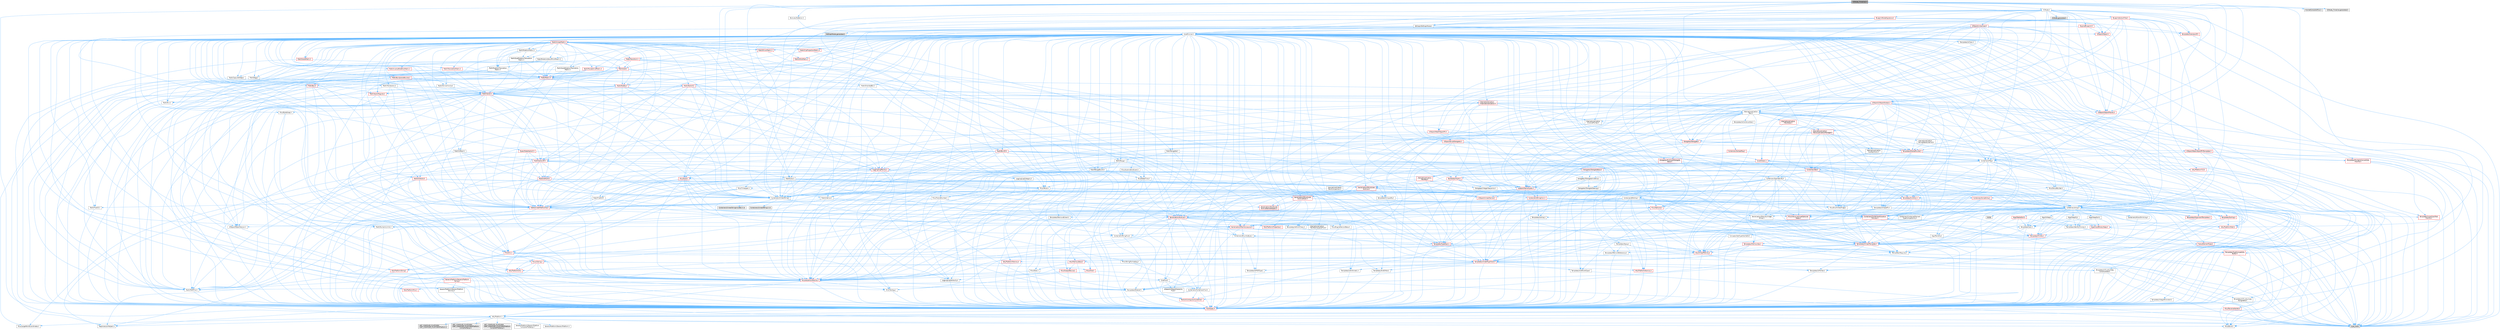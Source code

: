 digraph "K2Node_Timeline.h"
{
 // INTERACTIVE_SVG=YES
 // LATEX_PDF_SIZE
  bgcolor="transparent";
  edge [fontname=Helvetica,fontsize=10,labelfontname=Helvetica,labelfontsize=10];
  node [fontname=Helvetica,fontsize=10,shape=box,height=0.2,width=0.4];
  Node1 [id="Node000001",label="K2Node_Timeline.h",height=0.2,width=0.4,color="gray40", fillcolor="grey60", style="filled", fontcolor="black",tooltip=" "];
  Node1 -> Node2 [id="edge1_Node000001_Node000002",color="steelblue1",style="solid",tooltip=" "];
  Node2 [id="Node000002",label="Containers/Array.h",height=0.2,width=0.4,color="grey40", fillcolor="white", style="filled",URL="$df/dd0/Array_8h.html",tooltip=" "];
  Node2 -> Node3 [id="edge2_Node000002_Node000003",color="steelblue1",style="solid",tooltip=" "];
  Node3 [id="Node000003",label="CoreTypes.h",height=0.2,width=0.4,color="red", fillcolor="#FFF0F0", style="filled",URL="$dc/dec/CoreTypes_8h.html",tooltip=" "];
  Node3 -> Node4 [id="edge3_Node000003_Node000004",color="steelblue1",style="solid",tooltip=" "];
  Node4 [id="Node000004",label="HAL/Platform.h",height=0.2,width=0.4,color="grey40", fillcolor="white", style="filled",URL="$d9/dd0/Platform_8h.html",tooltip=" "];
  Node4 -> Node5 [id="edge4_Node000004_Node000005",color="steelblue1",style="solid",tooltip=" "];
  Node5 [id="Node000005",label="Misc/Build.h",height=0.2,width=0.4,color="grey40", fillcolor="white", style="filled",URL="$d3/dbb/Build_8h.html",tooltip=" "];
  Node4 -> Node6 [id="edge5_Node000004_Node000006",color="steelblue1",style="solid",tooltip=" "];
  Node6 [id="Node000006",label="Misc/LargeWorldCoordinates.h",height=0.2,width=0.4,color="grey40", fillcolor="white", style="filled",URL="$d2/dcb/LargeWorldCoordinates_8h.html",tooltip=" "];
  Node4 -> Node7 [id="edge6_Node000004_Node000007",color="steelblue1",style="solid",tooltip=" "];
  Node7 [id="Node000007",label="type_traits",height=0.2,width=0.4,color="grey60", fillcolor="#E0E0E0", style="filled",tooltip=" "];
  Node4 -> Node8 [id="edge7_Node000004_Node000008",color="steelblue1",style="solid",tooltip=" "];
  Node8 [id="Node000008",label="PreprocessorHelpers.h",height=0.2,width=0.4,color="grey40", fillcolor="white", style="filled",URL="$db/ddb/PreprocessorHelpers_8h.html",tooltip=" "];
  Node4 -> Node9 [id="edge8_Node000004_Node000009",color="steelblue1",style="solid",tooltip=" "];
  Node9 [id="Node000009",label="UBT_COMPILED_PLATFORM\l/UBT_COMPILED_PLATFORMPlatform\lCompilerPreSetup.h",height=0.2,width=0.4,color="grey60", fillcolor="#E0E0E0", style="filled",tooltip=" "];
  Node4 -> Node10 [id="edge9_Node000004_Node000010",color="steelblue1",style="solid",tooltip=" "];
  Node10 [id="Node000010",label="GenericPlatform/GenericPlatform\lCompilerPreSetup.h",height=0.2,width=0.4,color="grey40", fillcolor="white", style="filled",URL="$d9/dc8/GenericPlatformCompilerPreSetup_8h.html",tooltip=" "];
  Node4 -> Node11 [id="edge10_Node000004_Node000011",color="steelblue1",style="solid",tooltip=" "];
  Node11 [id="Node000011",label="GenericPlatform/GenericPlatform.h",height=0.2,width=0.4,color="grey40", fillcolor="white", style="filled",URL="$d6/d84/GenericPlatform_8h.html",tooltip=" "];
  Node4 -> Node12 [id="edge11_Node000004_Node000012",color="steelblue1",style="solid",tooltip=" "];
  Node12 [id="Node000012",label="UBT_COMPILED_PLATFORM\l/UBT_COMPILED_PLATFORMPlatform.h",height=0.2,width=0.4,color="grey60", fillcolor="#E0E0E0", style="filled",tooltip=" "];
  Node4 -> Node13 [id="edge12_Node000004_Node000013",color="steelblue1",style="solid",tooltip=" "];
  Node13 [id="Node000013",label="UBT_COMPILED_PLATFORM\l/UBT_COMPILED_PLATFORMPlatform\lCompilerSetup.h",height=0.2,width=0.4,color="grey60", fillcolor="#E0E0E0", style="filled",tooltip=" "];
  Node2 -> Node17 [id="edge13_Node000002_Node000017",color="steelblue1",style="solid",tooltip=" "];
  Node17 [id="Node000017",label="Misc/AssertionMacros.h",height=0.2,width=0.4,color="red", fillcolor="#FFF0F0", style="filled",URL="$d0/dfa/AssertionMacros_8h.html",tooltip=" "];
  Node17 -> Node3 [id="edge14_Node000017_Node000003",color="steelblue1",style="solid",tooltip=" "];
  Node17 -> Node4 [id="edge15_Node000017_Node000004",color="steelblue1",style="solid",tooltip=" "];
  Node17 -> Node18 [id="edge16_Node000017_Node000018",color="steelblue1",style="solid",tooltip=" "];
  Node18 [id="Node000018",label="HAL/PlatformMisc.h",height=0.2,width=0.4,color="red", fillcolor="#FFF0F0", style="filled",URL="$d0/df5/PlatformMisc_8h.html",tooltip=" "];
  Node18 -> Node3 [id="edge17_Node000018_Node000003",color="steelblue1",style="solid",tooltip=" "];
  Node17 -> Node8 [id="edge18_Node000017_Node000008",color="steelblue1",style="solid",tooltip=" "];
  Node17 -> Node54 [id="edge19_Node000017_Node000054",color="steelblue1",style="solid",tooltip=" "];
  Node54 [id="Node000054",label="Templates/EnableIf.h",height=0.2,width=0.4,color="grey40", fillcolor="white", style="filled",URL="$d7/d60/EnableIf_8h.html",tooltip=" "];
  Node54 -> Node3 [id="edge20_Node000054_Node000003",color="steelblue1",style="solid",tooltip=" "];
  Node17 -> Node60 [id="edge21_Node000017_Node000060",color="steelblue1",style="solid",tooltip=" "];
  Node60 [id="Node000060",label="Misc/VarArgs.h",height=0.2,width=0.4,color="grey40", fillcolor="white", style="filled",URL="$d5/d6f/VarArgs_8h.html",tooltip=" "];
  Node60 -> Node3 [id="edge22_Node000060_Node000003",color="steelblue1",style="solid",tooltip=" "];
  Node2 -> Node68 [id="edge23_Node000002_Node000068",color="steelblue1",style="solid",tooltip=" "];
  Node68 [id="Node000068",label="Misc/IntrusiveUnsetOptional\lState.h",height=0.2,width=0.4,color="red", fillcolor="#FFF0F0", style="filled",URL="$d2/d0a/IntrusiveUnsetOptionalState_8h.html",tooltip=" "];
  Node2 -> Node70 [id="edge24_Node000002_Node000070",color="steelblue1",style="solid",tooltip=" "];
  Node70 [id="Node000070",label="Misc/ReverseIterate.h",height=0.2,width=0.4,color="red", fillcolor="#FFF0F0", style="filled",URL="$db/de3/ReverseIterate_8h.html",tooltip=" "];
  Node70 -> Node4 [id="edge25_Node000070_Node000004",color="steelblue1",style="solid",tooltip=" "];
  Node2 -> Node72 [id="edge26_Node000002_Node000072",color="steelblue1",style="solid",tooltip=" "];
  Node72 [id="Node000072",label="HAL/UnrealMemory.h",height=0.2,width=0.4,color="red", fillcolor="#FFF0F0", style="filled",URL="$d9/d96/UnrealMemory_8h.html",tooltip=" "];
  Node72 -> Node3 [id="edge27_Node000072_Node000003",color="steelblue1",style="solid",tooltip=" "];
  Node72 -> Node76 [id="edge28_Node000072_Node000076",color="steelblue1",style="solid",tooltip=" "];
  Node76 [id="Node000076",label="HAL/MemoryBase.h",height=0.2,width=0.4,color="red", fillcolor="#FFF0F0", style="filled",URL="$d6/d9f/MemoryBase_8h.html",tooltip=" "];
  Node76 -> Node3 [id="edge29_Node000076_Node000003",color="steelblue1",style="solid",tooltip=" "];
  Node76 -> Node47 [id="edge30_Node000076_Node000047",color="steelblue1",style="solid",tooltip=" "];
  Node47 [id="Node000047",label="HAL/PlatformAtomics.h",height=0.2,width=0.4,color="red", fillcolor="#FFF0F0", style="filled",URL="$d3/d36/PlatformAtomics_8h.html",tooltip=" "];
  Node47 -> Node3 [id="edge31_Node000047_Node000003",color="steelblue1",style="solid",tooltip=" "];
  Node76 -> Node30 [id="edge32_Node000076_Node000030",color="steelblue1",style="solid",tooltip=" "];
  Node30 [id="Node000030",label="HAL/PlatformCrt.h",height=0.2,width=0.4,color="red", fillcolor="#FFF0F0", style="filled",URL="$d8/d75/PlatformCrt_8h.html",tooltip=" "];
  Node76 -> Node77 [id="edge33_Node000076_Node000077",color="steelblue1",style="solid",tooltip=" "];
  Node77 [id="Node000077",label="Misc/Exec.h",height=0.2,width=0.4,color="grey40", fillcolor="white", style="filled",URL="$de/ddb/Exec_8h.html",tooltip=" "];
  Node77 -> Node3 [id="edge34_Node000077_Node000003",color="steelblue1",style="solid",tooltip=" "];
  Node77 -> Node17 [id="edge35_Node000077_Node000017",color="steelblue1",style="solid",tooltip=" "];
  Node76 -> Node78 [id="edge36_Node000076_Node000078",color="steelblue1",style="solid",tooltip=" "];
  Node78 [id="Node000078",label="Misc/OutputDevice.h",height=0.2,width=0.4,color="red", fillcolor="#FFF0F0", style="filled",URL="$d7/d32/OutputDevice_8h.html",tooltip=" "];
  Node78 -> Node25 [id="edge37_Node000078_Node000025",color="steelblue1",style="solid",tooltip=" "];
  Node25 [id="Node000025",label="CoreFwd.h",height=0.2,width=0.4,color="grey40", fillcolor="white", style="filled",URL="$d1/d1e/CoreFwd_8h.html",tooltip=" "];
  Node25 -> Node3 [id="edge38_Node000025_Node000003",color="steelblue1",style="solid",tooltip=" "];
  Node25 -> Node26 [id="edge39_Node000025_Node000026",color="steelblue1",style="solid",tooltip=" "];
  Node26 [id="Node000026",label="Containers/ContainersFwd.h",height=0.2,width=0.4,color="grey40", fillcolor="white", style="filled",URL="$d4/d0a/ContainersFwd_8h.html",tooltip=" "];
  Node26 -> Node4 [id="edge40_Node000026_Node000004",color="steelblue1",style="solid",tooltip=" "];
  Node26 -> Node3 [id="edge41_Node000026_Node000003",color="steelblue1",style="solid",tooltip=" "];
  Node26 -> Node23 [id="edge42_Node000026_Node000023",color="steelblue1",style="solid",tooltip=" "];
  Node23 [id="Node000023",label="Traits/IsContiguousContainer.h",height=0.2,width=0.4,color="red", fillcolor="#FFF0F0", style="filled",URL="$d5/d3c/IsContiguousContainer_8h.html",tooltip=" "];
  Node23 -> Node3 [id="edge43_Node000023_Node000003",color="steelblue1",style="solid",tooltip=" "];
  Node25 -> Node27 [id="edge44_Node000025_Node000027",color="steelblue1",style="solid",tooltip=" "];
  Node27 [id="Node000027",label="Math/MathFwd.h",height=0.2,width=0.4,color="grey40", fillcolor="white", style="filled",URL="$d2/d10/MathFwd_8h.html",tooltip=" "];
  Node27 -> Node4 [id="edge45_Node000027_Node000004",color="steelblue1",style="solid",tooltip=" "];
  Node25 -> Node28 [id="edge46_Node000025_Node000028",color="steelblue1",style="solid",tooltip=" "];
  Node28 [id="Node000028",label="UObject/UObjectHierarchy\lFwd.h",height=0.2,width=0.4,color="grey40", fillcolor="white", style="filled",URL="$d3/d13/UObjectHierarchyFwd_8h.html",tooltip=" "];
  Node78 -> Node3 [id="edge47_Node000078_Node000003",color="steelblue1",style="solid",tooltip=" "];
  Node78 -> Node79 [id="edge48_Node000078_Node000079",color="steelblue1",style="solid",tooltip=" "];
  Node79 [id="Node000079",label="Logging/LogVerbosity.h",height=0.2,width=0.4,color="grey40", fillcolor="white", style="filled",URL="$d2/d8f/LogVerbosity_8h.html",tooltip=" "];
  Node79 -> Node3 [id="edge49_Node000079_Node000003",color="steelblue1",style="solid",tooltip=" "];
  Node78 -> Node60 [id="edge50_Node000078_Node000060",color="steelblue1",style="solid",tooltip=" "];
  Node72 -> Node89 [id="edge51_Node000072_Node000089",color="steelblue1",style="solid",tooltip=" "];
  Node89 [id="Node000089",label="HAL/PlatformMemory.h",height=0.2,width=0.4,color="red", fillcolor="#FFF0F0", style="filled",URL="$de/d68/PlatformMemory_8h.html",tooltip=" "];
  Node89 -> Node3 [id="edge52_Node000089_Node000003",color="steelblue1",style="solid",tooltip=" "];
  Node72 -> Node92 [id="edge53_Node000072_Node000092",color="steelblue1",style="solid",tooltip=" "];
  Node92 [id="Node000092",label="Templates/IsPointer.h",height=0.2,width=0.4,color="grey40", fillcolor="white", style="filled",URL="$d7/d05/IsPointer_8h.html",tooltip=" "];
  Node92 -> Node3 [id="edge54_Node000092_Node000003",color="steelblue1",style="solid",tooltip=" "];
  Node2 -> Node93 [id="edge55_Node000002_Node000093",color="steelblue1",style="solid",tooltip=" "];
  Node93 [id="Node000093",label="Templates/UnrealTypeTraits.h",height=0.2,width=0.4,color="red", fillcolor="#FFF0F0", style="filled",URL="$d2/d2d/UnrealTypeTraits_8h.html",tooltip=" "];
  Node93 -> Node3 [id="edge56_Node000093_Node000003",color="steelblue1",style="solid",tooltip=" "];
  Node93 -> Node92 [id="edge57_Node000093_Node000092",color="steelblue1",style="solid",tooltip=" "];
  Node93 -> Node17 [id="edge58_Node000093_Node000017",color="steelblue1",style="solid",tooltip=" "];
  Node93 -> Node85 [id="edge59_Node000093_Node000085",color="steelblue1",style="solid",tooltip=" "];
  Node85 [id="Node000085",label="Templates/AndOrNot.h",height=0.2,width=0.4,color="grey40", fillcolor="white", style="filled",URL="$db/d0a/AndOrNot_8h.html",tooltip=" "];
  Node85 -> Node3 [id="edge60_Node000085_Node000003",color="steelblue1",style="solid",tooltip=" "];
  Node93 -> Node54 [id="edge61_Node000093_Node000054",color="steelblue1",style="solid",tooltip=" "];
  Node93 -> Node94 [id="edge62_Node000093_Node000094",color="steelblue1",style="solid",tooltip=" "];
  Node94 [id="Node000094",label="Templates/IsArithmetic.h",height=0.2,width=0.4,color="grey40", fillcolor="white", style="filled",URL="$d2/d5d/IsArithmetic_8h.html",tooltip=" "];
  Node94 -> Node3 [id="edge63_Node000094_Node000003",color="steelblue1",style="solid",tooltip=" "];
  Node93 -> Node96 [id="edge64_Node000093_Node000096",color="steelblue1",style="solid",tooltip=" "];
  Node96 [id="Node000096",label="Templates/IsPODType.h",height=0.2,width=0.4,color="grey40", fillcolor="white", style="filled",URL="$d7/db1/IsPODType_8h.html",tooltip=" "];
  Node96 -> Node3 [id="edge65_Node000096_Node000003",color="steelblue1",style="solid",tooltip=" "];
  Node93 -> Node97 [id="edge66_Node000093_Node000097",color="steelblue1",style="solid",tooltip=" "];
  Node97 [id="Node000097",label="Templates/IsUECoreType.h",height=0.2,width=0.4,color="grey40", fillcolor="white", style="filled",URL="$d1/db8/IsUECoreType_8h.html",tooltip=" "];
  Node97 -> Node3 [id="edge67_Node000097_Node000003",color="steelblue1",style="solid",tooltip=" "];
  Node97 -> Node7 [id="edge68_Node000097_Node000007",color="steelblue1",style="solid",tooltip=" "];
  Node93 -> Node86 [id="edge69_Node000093_Node000086",color="steelblue1",style="solid",tooltip=" "];
  Node86 [id="Node000086",label="Templates/IsTriviallyCopy\lConstructible.h",height=0.2,width=0.4,color="grey40", fillcolor="white", style="filled",URL="$d3/d78/IsTriviallyCopyConstructible_8h.html",tooltip=" "];
  Node86 -> Node3 [id="edge70_Node000086_Node000003",color="steelblue1",style="solid",tooltip=" "];
  Node86 -> Node7 [id="edge71_Node000086_Node000007",color="steelblue1",style="solid",tooltip=" "];
  Node2 -> Node98 [id="edge72_Node000002_Node000098",color="steelblue1",style="solid",tooltip=" "];
  Node98 [id="Node000098",label="Templates/UnrealTemplate.h",height=0.2,width=0.4,color="red", fillcolor="#FFF0F0", style="filled",URL="$d4/d24/UnrealTemplate_8h.html",tooltip=" "];
  Node98 -> Node3 [id="edge73_Node000098_Node000003",color="steelblue1",style="solid",tooltip=" "];
  Node98 -> Node92 [id="edge74_Node000098_Node000092",color="steelblue1",style="solid",tooltip=" "];
  Node98 -> Node72 [id="edge75_Node000098_Node000072",color="steelblue1",style="solid",tooltip=" "];
  Node98 -> Node93 [id="edge76_Node000098_Node000093",color="steelblue1",style="solid",tooltip=" "];
  Node98 -> Node101 [id="edge77_Node000098_Node000101",color="steelblue1",style="solid",tooltip=" "];
  Node101 [id="Node000101",label="Templates/RemoveReference.h",height=0.2,width=0.4,color="grey40", fillcolor="white", style="filled",URL="$da/dbe/RemoveReference_8h.html",tooltip=" "];
  Node101 -> Node3 [id="edge78_Node000101_Node000003",color="steelblue1",style="solid",tooltip=" "];
  Node98 -> Node62 [id="edge79_Node000098_Node000062",color="steelblue1",style="solid",tooltip=" "];
  Node62 [id="Node000062",label="Templates/Requires.h",height=0.2,width=0.4,color="grey40", fillcolor="white", style="filled",URL="$dc/d96/Requires_8h.html",tooltip=" "];
  Node62 -> Node54 [id="edge80_Node000062_Node000054",color="steelblue1",style="solid",tooltip=" "];
  Node62 -> Node7 [id="edge81_Node000062_Node000007",color="steelblue1",style="solid",tooltip=" "];
  Node98 -> Node102 [id="edge82_Node000098_Node000102",color="steelblue1",style="solid",tooltip=" "];
  Node102 [id="Node000102",label="Templates/TypeCompatible\lBytes.h",height=0.2,width=0.4,color="red", fillcolor="#FFF0F0", style="filled",URL="$df/d0a/TypeCompatibleBytes_8h.html",tooltip=" "];
  Node102 -> Node3 [id="edge83_Node000102_Node000003",color="steelblue1",style="solid",tooltip=" "];
  Node102 -> Node7 [id="edge84_Node000102_Node000007",color="steelblue1",style="solid",tooltip=" "];
  Node98 -> Node23 [id="edge85_Node000098_Node000023",color="steelblue1",style="solid",tooltip=" "];
  Node98 -> Node7 [id="edge86_Node000098_Node000007",color="steelblue1",style="solid",tooltip=" "];
  Node2 -> Node104 [id="edge87_Node000002_Node000104",color="steelblue1",style="solid",tooltip=" "];
  Node104 [id="Node000104",label="Containers/AllowShrinking.h",height=0.2,width=0.4,color="grey40", fillcolor="white", style="filled",URL="$d7/d1a/AllowShrinking_8h.html",tooltip=" "];
  Node104 -> Node3 [id="edge88_Node000104_Node000003",color="steelblue1",style="solid",tooltip=" "];
  Node2 -> Node105 [id="edge89_Node000002_Node000105",color="steelblue1",style="solid",tooltip=" "];
  Node105 [id="Node000105",label="Containers/ContainerAllocation\lPolicies.h",height=0.2,width=0.4,color="red", fillcolor="#FFF0F0", style="filled",URL="$d7/dff/ContainerAllocationPolicies_8h.html",tooltip=" "];
  Node105 -> Node3 [id="edge90_Node000105_Node000003",color="steelblue1",style="solid",tooltip=" "];
  Node105 -> Node105 [id="edge91_Node000105_Node000105",color="steelblue1",style="solid",tooltip=" "];
  Node105 -> Node107 [id="edge92_Node000105_Node000107",color="steelblue1",style="solid",tooltip=" "];
  Node107 [id="Node000107",label="HAL/PlatformMath.h",height=0.2,width=0.4,color="red", fillcolor="#FFF0F0", style="filled",URL="$dc/d53/PlatformMath_8h.html",tooltip=" "];
  Node107 -> Node3 [id="edge93_Node000107_Node000003",color="steelblue1",style="solid",tooltip=" "];
  Node105 -> Node72 [id="edge94_Node000105_Node000072",color="steelblue1",style="solid",tooltip=" "];
  Node105 -> Node40 [id="edge95_Node000105_Node000040",color="steelblue1",style="solid",tooltip=" "];
  Node40 [id="Node000040",label="Math/NumericLimits.h",height=0.2,width=0.4,color="grey40", fillcolor="white", style="filled",URL="$df/d1b/NumericLimits_8h.html",tooltip=" "];
  Node40 -> Node3 [id="edge96_Node000040_Node000003",color="steelblue1",style="solid",tooltip=" "];
  Node105 -> Node17 [id="edge97_Node000105_Node000017",color="steelblue1",style="solid",tooltip=" "];
  Node105 -> Node116 [id="edge98_Node000105_Node000116",color="steelblue1",style="solid",tooltip=" "];
  Node116 [id="Node000116",label="Templates/MemoryOps.h",height=0.2,width=0.4,color="red", fillcolor="#FFF0F0", style="filled",URL="$db/dea/MemoryOps_8h.html",tooltip=" "];
  Node116 -> Node3 [id="edge99_Node000116_Node000003",color="steelblue1",style="solid",tooltip=" "];
  Node116 -> Node72 [id="edge100_Node000116_Node000072",color="steelblue1",style="solid",tooltip=" "];
  Node116 -> Node87 [id="edge101_Node000116_Node000087",color="steelblue1",style="solid",tooltip=" "];
  Node87 [id="Node000087",label="Templates/IsTriviallyCopy\lAssignable.h",height=0.2,width=0.4,color="grey40", fillcolor="white", style="filled",URL="$d2/df2/IsTriviallyCopyAssignable_8h.html",tooltip=" "];
  Node87 -> Node3 [id="edge102_Node000087_Node000003",color="steelblue1",style="solid",tooltip=" "];
  Node87 -> Node7 [id="edge103_Node000087_Node000007",color="steelblue1",style="solid",tooltip=" "];
  Node116 -> Node86 [id="edge104_Node000116_Node000086",color="steelblue1",style="solid",tooltip=" "];
  Node116 -> Node62 [id="edge105_Node000116_Node000062",color="steelblue1",style="solid",tooltip=" "];
  Node116 -> Node93 [id="edge106_Node000116_Node000093",color="steelblue1",style="solid",tooltip=" "];
  Node116 -> Node7 [id="edge107_Node000116_Node000007",color="steelblue1",style="solid",tooltip=" "];
  Node105 -> Node102 [id="edge108_Node000105_Node000102",color="steelblue1",style="solid",tooltip=" "];
  Node105 -> Node7 [id="edge109_Node000105_Node000007",color="steelblue1",style="solid",tooltip=" "];
  Node2 -> Node117 [id="edge110_Node000002_Node000117",color="steelblue1",style="solid",tooltip=" "];
  Node117 [id="Node000117",label="Containers/ContainerElement\lTypeCompatibility.h",height=0.2,width=0.4,color="grey40", fillcolor="white", style="filled",URL="$df/ddf/ContainerElementTypeCompatibility_8h.html",tooltip=" "];
  Node117 -> Node3 [id="edge111_Node000117_Node000003",color="steelblue1",style="solid",tooltip=" "];
  Node117 -> Node93 [id="edge112_Node000117_Node000093",color="steelblue1",style="solid",tooltip=" "];
  Node2 -> Node118 [id="edge113_Node000002_Node000118",color="steelblue1",style="solid",tooltip=" "];
  Node118 [id="Node000118",label="Serialization/Archive.h",height=0.2,width=0.4,color="red", fillcolor="#FFF0F0", style="filled",URL="$d7/d3b/Archive_8h.html",tooltip=" "];
  Node118 -> Node25 [id="edge114_Node000118_Node000025",color="steelblue1",style="solid",tooltip=" "];
  Node118 -> Node3 [id="edge115_Node000118_Node000003",color="steelblue1",style="solid",tooltip=" "];
  Node118 -> Node119 [id="edge116_Node000118_Node000119",color="steelblue1",style="solid",tooltip=" "];
  Node119 [id="Node000119",label="HAL/PlatformProperties.h",height=0.2,width=0.4,color="red", fillcolor="#FFF0F0", style="filled",URL="$d9/db0/PlatformProperties_8h.html",tooltip=" "];
  Node119 -> Node3 [id="edge117_Node000119_Node000003",color="steelblue1",style="solid",tooltip=" "];
  Node118 -> Node122 [id="edge118_Node000118_Node000122",color="steelblue1",style="solid",tooltip=" "];
  Node122 [id="Node000122",label="Internationalization\l/TextNamespaceFwd.h",height=0.2,width=0.4,color="grey40", fillcolor="white", style="filled",URL="$d8/d97/TextNamespaceFwd_8h.html",tooltip=" "];
  Node122 -> Node3 [id="edge119_Node000122_Node000003",color="steelblue1",style="solid",tooltip=" "];
  Node118 -> Node27 [id="edge120_Node000118_Node000027",color="steelblue1",style="solid",tooltip=" "];
  Node118 -> Node17 [id="edge121_Node000118_Node000017",color="steelblue1",style="solid",tooltip=" "];
  Node118 -> Node5 [id="edge122_Node000118_Node000005",color="steelblue1",style="solid",tooltip=" "];
  Node118 -> Node123 [id="edge123_Node000118_Node000123",color="steelblue1",style="solid",tooltip=" "];
  Node123 [id="Node000123",label="Misc/EngineVersionBase.h",height=0.2,width=0.4,color="grey40", fillcolor="white", style="filled",URL="$d5/d2b/EngineVersionBase_8h.html",tooltip=" "];
  Node123 -> Node3 [id="edge124_Node000123_Node000003",color="steelblue1",style="solid",tooltip=" "];
  Node118 -> Node60 [id="edge125_Node000118_Node000060",color="steelblue1",style="solid",tooltip=" "];
  Node118 -> Node54 [id="edge126_Node000118_Node000054",color="steelblue1",style="solid",tooltip=" "];
  Node118 -> Node126 [id="edge127_Node000118_Node000126",color="steelblue1",style="solid",tooltip=" "];
  Node126 [id="Node000126",label="Templates/IsEnumClass.h",height=0.2,width=0.4,color="grey40", fillcolor="white", style="filled",URL="$d7/d15/IsEnumClass_8h.html",tooltip=" "];
  Node126 -> Node3 [id="edge128_Node000126_Node000003",color="steelblue1",style="solid",tooltip=" "];
  Node126 -> Node85 [id="edge129_Node000126_Node000085",color="steelblue1",style="solid",tooltip=" "];
  Node118 -> Node98 [id="edge130_Node000118_Node000098",color="steelblue1",style="solid",tooltip=" "];
  Node118 -> Node127 [id="edge131_Node000118_Node000127",color="steelblue1",style="solid",tooltip=" "];
  Node127 [id="Node000127",label="UObject/ObjectVersion.h",height=0.2,width=0.4,color="grey40", fillcolor="white", style="filled",URL="$da/d63/ObjectVersion_8h.html",tooltip=" "];
  Node127 -> Node3 [id="edge132_Node000127_Node000003",color="steelblue1",style="solid",tooltip=" "];
  Node2 -> Node128 [id="edge133_Node000002_Node000128",color="steelblue1",style="solid",tooltip=" "];
  Node128 [id="Node000128",label="Serialization/MemoryImage\lWriter.h",height=0.2,width=0.4,color="grey40", fillcolor="white", style="filled",URL="$d0/d08/MemoryImageWriter_8h.html",tooltip=" "];
  Node128 -> Node3 [id="edge134_Node000128_Node000003",color="steelblue1",style="solid",tooltip=" "];
  Node128 -> Node129 [id="edge135_Node000128_Node000129",color="steelblue1",style="solid",tooltip=" "];
  Node129 [id="Node000129",label="Serialization/MemoryLayout.h",height=0.2,width=0.4,color="red", fillcolor="#FFF0F0", style="filled",URL="$d7/d66/MemoryLayout_8h.html",tooltip=" "];
  Node129 -> Node132 [id="edge136_Node000129_Node000132",color="steelblue1",style="solid",tooltip=" "];
  Node132 [id="Node000132",label="Containers/EnumAsByte.h",height=0.2,width=0.4,color="grey40", fillcolor="white", style="filled",URL="$d6/d9a/EnumAsByte_8h.html",tooltip=" "];
  Node132 -> Node3 [id="edge137_Node000132_Node000003",color="steelblue1",style="solid",tooltip=" "];
  Node132 -> Node96 [id="edge138_Node000132_Node000096",color="steelblue1",style="solid",tooltip=" "];
  Node132 -> Node133 [id="edge139_Node000132_Node000133",color="steelblue1",style="solid",tooltip=" "];
  Node133 [id="Node000133",label="Templates/TypeHash.h",height=0.2,width=0.4,color="red", fillcolor="#FFF0F0", style="filled",URL="$d1/d62/TypeHash_8h.html",tooltip=" "];
  Node133 -> Node3 [id="edge140_Node000133_Node000003",color="steelblue1",style="solid",tooltip=" "];
  Node133 -> Node62 [id="edge141_Node000133_Node000062",color="steelblue1",style="solid",tooltip=" "];
  Node133 -> Node134 [id="edge142_Node000133_Node000134",color="steelblue1",style="solid",tooltip=" "];
  Node134 [id="Node000134",label="Misc/Crc.h",height=0.2,width=0.4,color="red", fillcolor="#FFF0F0", style="filled",URL="$d4/dd2/Crc_8h.html",tooltip=" "];
  Node134 -> Node3 [id="edge143_Node000134_Node000003",color="steelblue1",style="solid",tooltip=" "];
  Node134 -> Node74 [id="edge144_Node000134_Node000074",color="steelblue1",style="solid",tooltip=" "];
  Node74 [id="Node000074",label="HAL/PlatformString.h",height=0.2,width=0.4,color="red", fillcolor="#FFF0F0", style="filled",URL="$db/db5/PlatformString_8h.html",tooltip=" "];
  Node74 -> Node3 [id="edge145_Node000074_Node000003",color="steelblue1",style="solid",tooltip=" "];
  Node134 -> Node17 [id="edge146_Node000134_Node000017",color="steelblue1",style="solid",tooltip=" "];
  Node134 -> Node135 [id="edge147_Node000134_Node000135",color="steelblue1",style="solid",tooltip=" "];
  Node135 [id="Node000135",label="Misc/CString.h",height=0.2,width=0.4,color="red", fillcolor="#FFF0F0", style="filled",URL="$d2/d49/CString_8h.html",tooltip=" "];
  Node135 -> Node3 [id="edge148_Node000135_Node000003",color="steelblue1",style="solid",tooltip=" "];
  Node135 -> Node30 [id="edge149_Node000135_Node000030",color="steelblue1",style="solid",tooltip=" "];
  Node135 -> Node74 [id="edge150_Node000135_Node000074",color="steelblue1",style="solid",tooltip=" "];
  Node135 -> Node17 [id="edge151_Node000135_Node000017",color="steelblue1",style="solid",tooltip=" "];
  Node135 -> Node136 [id="edge152_Node000135_Node000136",color="steelblue1",style="solid",tooltip=" "];
  Node136 [id="Node000136",label="Misc/Char.h",height=0.2,width=0.4,color="red", fillcolor="#FFF0F0", style="filled",URL="$d0/d58/Char_8h.html",tooltip=" "];
  Node136 -> Node3 [id="edge153_Node000136_Node000003",color="steelblue1",style="solid",tooltip=" "];
  Node136 -> Node7 [id="edge154_Node000136_Node000007",color="steelblue1",style="solid",tooltip=" "];
  Node135 -> Node60 [id="edge155_Node000135_Node000060",color="steelblue1",style="solid",tooltip=" "];
  Node134 -> Node136 [id="edge156_Node000134_Node000136",color="steelblue1",style="solid",tooltip=" "];
  Node134 -> Node93 [id="edge157_Node000134_Node000093",color="steelblue1",style="solid",tooltip=" "];
  Node133 -> Node7 [id="edge158_Node000133_Node000007",color="steelblue1",style="solid",tooltip=" "];
  Node129 -> Node20 [id="edge159_Node000129_Node000020",color="steelblue1",style="solid",tooltip=" "];
  Node20 [id="Node000020",label="Containers/StringFwd.h",height=0.2,width=0.4,color="grey40", fillcolor="white", style="filled",URL="$df/d37/StringFwd_8h.html",tooltip=" "];
  Node20 -> Node3 [id="edge160_Node000020_Node000003",color="steelblue1",style="solid",tooltip=" "];
  Node20 -> Node21 [id="edge161_Node000020_Node000021",color="steelblue1",style="solid",tooltip=" "];
  Node21 [id="Node000021",label="Traits/ElementType.h",height=0.2,width=0.4,color="red", fillcolor="#FFF0F0", style="filled",URL="$d5/d4f/ElementType_8h.html",tooltip=" "];
  Node21 -> Node4 [id="edge162_Node000021_Node000004",color="steelblue1",style="solid",tooltip=" "];
  Node21 -> Node7 [id="edge163_Node000021_Node000007",color="steelblue1",style="solid",tooltip=" "];
  Node20 -> Node23 [id="edge164_Node000020_Node000023",color="steelblue1",style="solid",tooltip=" "];
  Node129 -> Node72 [id="edge165_Node000129_Node000072",color="steelblue1",style="solid",tooltip=" "];
  Node129 -> Node54 [id="edge166_Node000129_Node000054",color="steelblue1",style="solid",tooltip=" "];
  Node129 -> Node98 [id="edge167_Node000129_Node000098",color="steelblue1",style="solid",tooltip=" "];
  Node2 -> Node142 [id="edge168_Node000002_Node000142",color="steelblue1",style="solid",tooltip=" "];
  Node142 [id="Node000142",label="Algo/Heapify.h",height=0.2,width=0.4,color="grey40", fillcolor="white", style="filled",URL="$d0/d2a/Heapify_8h.html",tooltip=" "];
  Node142 -> Node143 [id="edge169_Node000142_Node000143",color="steelblue1",style="solid",tooltip=" "];
  Node143 [id="Node000143",label="Algo/Impl/BinaryHeap.h",height=0.2,width=0.4,color="red", fillcolor="#FFF0F0", style="filled",URL="$d7/da3/Algo_2Impl_2BinaryHeap_8h.html",tooltip=" "];
  Node143 -> Node144 [id="edge170_Node000143_Node000144",color="steelblue1",style="solid",tooltip=" "];
  Node144 [id="Node000144",label="Templates/Invoke.h",height=0.2,width=0.4,color="red", fillcolor="#FFF0F0", style="filled",URL="$d7/deb/Invoke_8h.html",tooltip=" "];
  Node144 -> Node3 [id="edge171_Node000144_Node000003",color="steelblue1",style="solid",tooltip=" "];
  Node144 -> Node98 [id="edge172_Node000144_Node000098",color="steelblue1",style="solid",tooltip=" "];
  Node144 -> Node7 [id="edge173_Node000144_Node000007",color="steelblue1",style="solid",tooltip=" "];
  Node143 -> Node7 [id="edge174_Node000143_Node000007",color="steelblue1",style="solid",tooltip=" "];
  Node142 -> Node148 [id="edge175_Node000142_Node000148",color="steelblue1",style="solid",tooltip=" "];
  Node148 [id="Node000148",label="Templates/IdentityFunctor.h",height=0.2,width=0.4,color="grey40", fillcolor="white", style="filled",URL="$d7/d2e/IdentityFunctor_8h.html",tooltip=" "];
  Node148 -> Node4 [id="edge176_Node000148_Node000004",color="steelblue1",style="solid",tooltip=" "];
  Node142 -> Node144 [id="edge177_Node000142_Node000144",color="steelblue1",style="solid",tooltip=" "];
  Node142 -> Node149 [id="edge178_Node000142_Node000149",color="steelblue1",style="solid",tooltip=" "];
  Node149 [id="Node000149",label="Templates/Less.h",height=0.2,width=0.4,color="grey40", fillcolor="white", style="filled",URL="$de/dc8/Less_8h.html",tooltip=" "];
  Node149 -> Node3 [id="edge179_Node000149_Node000003",color="steelblue1",style="solid",tooltip=" "];
  Node149 -> Node98 [id="edge180_Node000149_Node000098",color="steelblue1",style="solid",tooltip=" "];
  Node142 -> Node98 [id="edge181_Node000142_Node000098",color="steelblue1",style="solid",tooltip=" "];
  Node2 -> Node150 [id="edge182_Node000002_Node000150",color="steelblue1",style="solid",tooltip=" "];
  Node150 [id="Node000150",label="Algo/HeapSort.h",height=0.2,width=0.4,color="grey40", fillcolor="white", style="filled",URL="$d3/d92/HeapSort_8h.html",tooltip=" "];
  Node150 -> Node143 [id="edge183_Node000150_Node000143",color="steelblue1",style="solid",tooltip=" "];
  Node150 -> Node148 [id="edge184_Node000150_Node000148",color="steelblue1",style="solid",tooltip=" "];
  Node150 -> Node149 [id="edge185_Node000150_Node000149",color="steelblue1",style="solid",tooltip=" "];
  Node150 -> Node98 [id="edge186_Node000150_Node000098",color="steelblue1",style="solid",tooltip=" "];
  Node2 -> Node151 [id="edge187_Node000002_Node000151",color="steelblue1",style="solid",tooltip=" "];
  Node151 [id="Node000151",label="Algo/IsHeap.h",height=0.2,width=0.4,color="grey40", fillcolor="white", style="filled",URL="$de/d32/IsHeap_8h.html",tooltip=" "];
  Node151 -> Node143 [id="edge188_Node000151_Node000143",color="steelblue1",style="solid",tooltip=" "];
  Node151 -> Node148 [id="edge189_Node000151_Node000148",color="steelblue1",style="solid",tooltip=" "];
  Node151 -> Node144 [id="edge190_Node000151_Node000144",color="steelblue1",style="solid",tooltip=" "];
  Node151 -> Node149 [id="edge191_Node000151_Node000149",color="steelblue1",style="solid",tooltip=" "];
  Node151 -> Node98 [id="edge192_Node000151_Node000098",color="steelblue1",style="solid",tooltip=" "];
  Node2 -> Node143 [id="edge193_Node000002_Node000143",color="steelblue1",style="solid",tooltip=" "];
  Node2 -> Node152 [id="edge194_Node000002_Node000152",color="steelblue1",style="solid",tooltip=" "];
  Node152 [id="Node000152",label="Algo/StableSort.h",height=0.2,width=0.4,color="red", fillcolor="#FFF0F0", style="filled",URL="$d7/d3c/StableSort_8h.html",tooltip=" "];
  Node152 -> Node148 [id="edge195_Node000152_Node000148",color="steelblue1",style="solid",tooltip=" "];
  Node152 -> Node144 [id="edge196_Node000152_Node000144",color="steelblue1",style="solid",tooltip=" "];
  Node152 -> Node149 [id="edge197_Node000152_Node000149",color="steelblue1",style="solid",tooltip=" "];
  Node152 -> Node98 [id="edge198_Node000152_Node000098",color="steelblue1",style="solid",tooltip=" "];
  Node2 -> Node155 [id="edge199_Node000002_Node000155",color="steelblue1",style="solid",tooltip=" "];
  Node155 [id="Node000155",label="Concepts/GetTypeHashable.h",height=0.2,width=0.4,color="grey40", fillcolor="white", style="filled",URL="$d3/da2/GetTypeHashable_8h.html",tooltip=" "];
  Node155 -> Node3 [id="edge200_Node000155_Node000003",color="steelblue1",style="solid",tooltip=" "];
  Node155 -> Node133 [id="edge201_Node000155_Node000133",color="steelblue1",style="solid",tooltip=" "];
  Node2 -> Node148 [id="edge202_Node000002_Node000148",color="steelblue1",style="solid",tooltip=" "];
  Node2 -> Node144 [id="edge203_Node000002_Node000144",color="steelblue1",style="solid",tooltip=" "];
  Node2 -> Node149 [id="edge204_Node000002_Node000149",color="steelblue1",style="solid",tooltip=" "];
  Node2 -> Node156 [id="edge205_Node000002_Node000156",color="steelblue1",style="solid",tooltip=" "];
  Node156 [id="Node000156",label="Templates/LosesQualifiers\lFromTo.h",height=0.2,width=0.4,color="red", fillcolor="#FFF0F0", style="filled",URL="$d2/db3/LosesQualifiersFromTo_8h.html",tooltip=" "];
  Node156 -> Node7 [id="edge206_Node000156_Node000007",color="steelblue1",style="solid",tooltip=" "];
  Node2 -> Node62 [id="edge207_Node000002_Node000062",color="steelblue1",style="solid",tooltip=" "];
  Node2 -> Node157 [id="edge208_Node000002_Node000157",color="steelblue1",style="solid",tooltip=" "];
  Node157 [id="Node000157",label="Templates/Sorting.h",height=0.2,width=0.4,color="red", fillcolor="#FFF0F0", style="filled",URL="$d3/d9e/Sorting_8h.html",tooltip=" "];
  Node157 -> Node3 [id="edge209_Node000157_Node000003",color="steelblue1",style="solid",tooltip=" "];
  Node157 -> Node107 [id="edge210_Node000157_Node000107",color="steelblue1",style="solid",tooltip=" "];
  Node157 -> Node149 [id="edge211_Node000157_Node000149",color="steelblue1",style="solid",tooltip=" "];
  Node2 -> Node161 [id="edge212_Node000002_Node000161",color="steelblue1",style="solid",tooltip=" "];
  Node161 [id="Node000161",label="Templates/AlignmentTemplates.h",height=0.2,width=0.4,color="red", fillcolor="#FFF0F0", style="filled",URL="$dd/d32/AlignmentTemplates_8h.html",tooltip=" "];
  Node161 -> Node3 [id="edge213_Node000161_Node000003",color="steelblue1",style="solid",tooltip=" "];
  Node161 -> Node92 [id="edge214_Node000161_Node000092",color="steelblue1",style="solid",tooltip=" "];
  Node2 -> Node21 [id="edge215_Node000002_Node000021",color="steelblue1",style="solid",tooltip=" "];
  Node2 -> Node113 [id="edge216_Node000002_Node000113",color="steelblue1",style="solid",tooltip=" "];
  Node113 [id="Node000113",label="limits",height=0.2,width=0.4,color="grey60", fillcolor="#E0E0E0", style="filled",tooltip=" "];
  Node2 -> Node7 [id="edge217_Node000002_Node000007",color="steelblue1",style="solid",tooltip=" "];
  Node1 -> Node162 [id="edge218_Node000001_Node000162",color="steelblue1",style="solid",tooltip=" "];
  Node162 [id="Node000162",label="Containers/UnrealString.h",height=0.2,width=0.4,color="grey40", fillcolor="white", style="filled",URL="$d5/dba/UnrealString_8h.html",tooltip=" "];
  Node162 -> Node163 [id="edge219_Node000162_Node000163",color="steelblue1",style="solid",tooltip=" "];
  Node163 [id="Node000163",label="Containers/UnrealStringIncludes.h.inl",height=0.2,width=0.4,color="grey60", fillcolor="#E0E0E0", style="filled",tooltip=" "];
  Node162 -> Node164 [id="edge220_Node000162_Node000164",color="steelblue1",style="solid",tooltip=" "];
  Node164 [id="Node000164",label="Containers/UnrealString.h.inl",height=0.2,width=0.4,color="grey60", fillcolor="#E0E0E0", style="filled",tooltip=" "];
  Node162 -> Node165 [id="edge221_Node000162_Node000165",color="steelblue1",style="solid",tooltip=" "];
  Node165 [id="Node000165",label="Misc/StringFormatArg.h",height=0.2,width=0.4,color="grey40", fillcolor="white", style="filled",URL="$d2/d16/StringFormatArg_8h.html",tooltip=" "];
  Node165 -> Node26 [id="edge222_Node000165_Node000026",color="steelblue1",style="solid",tooltip=" "];
  Node1 -> Node166 [id="edge223_Node000001_Node000166",color="steelblue1",style="solid",tooltip=" "];
  Node166 [id="Node000166",label="CoreMinimal.h",height=0.2,width=0.4,color="grey40", fillcolor="white", style="filled",URL="$d7/d67/CoreMinimal_8h.html",tooltip=" "];
  Node166 -> Node3 [id="edge224_Node000166_Node000003",color="steelblue1",style="solid",tooltip=" "];
  Node166 -> Node25 [id="edge225_Node000166_Node000025",color="steelblue1",style="solid",tooltip=" "];
  Node166 -> Node28 [id="edge226_Node000166_Node000028",color="steelblue1",style="solid",tooltip=" "];
  Node166 -> Node26 [id="edge227_Node000166_Node000026",color="steelblue1",style="solid",tooltip=" "];
  Node166 -> Node60 [id="edge228_Node000166_Node000060",color="steelblue1",style="solid",tooltip=" "];
  Node166 -> Node79 [id="edge229_Node000166_Node000079",color="steelblue1",style="solid",tooltip=" "];
  Node166 -> Node78 [id="edge230_Node000166_Node000078",color="steelblue1",style="solid",tooltip=" "];
  Node166 -> Node30 [id="edge231_Node000166_Node000030",color="steelblue1",style="solid",tooltip=" "];
  Node166 -> Node18 [id="edge232_Node000166_Node000018",color="steelblue1",style="solid",tooltip=" "];
  Node166 -> Node17 [id="edge233_Node000166_Node000017",color="steelblue1",style="solid",tooltip=" "];
  Node166 -> Node92 [id="edge234_Node000166_Node000092",color="steelblue1",style="solid",tooltip=" "];
  Node166 -> Node89 [id="edge235_Node000166_Node000089",color="steelblue1",style="solid",tooltip=" "];
  Node166 -> Node47 [id="edge236_Node000166_Node000047",color="steelblue1",style="solid",tooltip=" "];
  Node166 -> Node77 [id="edge237_Node000166_Node000077",color="steelblue1",style="solid",tooltip=" "];
  Node166 -> Node76 [id="edge238_Node000166_Node000076",color="steelblue1",style="solid",tooltip=" "];
  Node166 -> Node72 [id="edge239_Node000166_Node000072",color="steelblue1",style="solid",tooltip=" "];
  Node166 -> Node94 [id="edge240_Node000166_Node000094",color="steelblue1",style="solid",tooltip=" "];
  Node166 -> Node85 [id="edge241_Node000166_Node000085",color="steelblue1",style="solid",tooltip=" "];
  Node166 -> Node96 [id="edge242_Node000166_Node000096",color="steelblue1",style="solid",tooltip=" "];
  Node166 -> Node97 [id="edge243_Node000166_Node000097",color="steelblue1",style="solid",tooltip=" "];
  Node166 -> Node86 [id="edge244_Node000166_Node000086",color="steelblue1",style="solid",tooltip=" "];
  Node166 -> Node93 [id="edge245_Node000166_Node000093",color="steelblue1",style="solid",tooltip=" "];
  Node166 -> Node54 [id="edge246_Node000166_Node000054",color="steelblue1",style="solid",tooltip=" "];
  Node166 -> Node101 [id="edge247_Node000166_Node000101",color="steelblue1",style="solid",tooltip=" "];
  Node166 -> Node167 [id="edge248_Node000166_Node000167",color="steelblue1",style="solid",tooltip=" "];
  Node167 [id="Node000167",label="Templates/IntegralConstant.h",height=0.2,width=0.4,color="grey40", fillcolor="white", style="filled",URL="$db/d1b/IntegralConstant_8h.html",tooltip=" "];
  Node167 -> Node3 [id="edge249_Node000167_Node000003",color="steelblue1",style="solid",tooltip=" "];
  Node166 -> Node168 [id="edge250_Node000166_Node000168",color="steelblue1",style="solid",tooltip=" "];
  Node168 [id="Node000168",label="Templates/IsClass.h",height=0.2,width=0.4,color="grey40", fillcolor="white", style="filled",URL="$db/dcb/IsClass_8h.html",tooltip=" "];
  Node168 -> Node3 [id="edge251_Node000168_Node000003",color="steelblue1",style="solid",tooltip=" "];
  Node166 -> Node102 [id="edge252_Node000166_Node000102",color="steelblue1",style="solid",tooltip=" "];
  Node166 -> Node23 [id="edge253_Node000166_Node000023",color="steelblue1",style="solid",tooltip=" "];
  Node166 -> Node98 [id="edge254_Node000166_Node000098",color="steelblue1",style="solid",tooltip=" "];
  Node166 -> Node40 [id="edge255_Node000166_Node000040",color="steelblue1",style="solid",tooltip=" "];
  Node166 -> Node107 [id="edge256_Node000166_Node000107",color="steelblue1",style="solid",tooltip=" "];
  Node166 -> Node87 [id="edge257_Node000166_Node000087",color="steelblue1",style="solid",tooltip=" "];
  Node166 -> Node116 [id="edge258_Node000166_Node000116",color="steelblue1",style="solid",tooltip=" "];
  Node166 -> Node105 [id="edge259_Node000166_Node000105",color="steelblue1",style="solid",tooltip=" "];
  Node166 -> Node126 [id="edge260_Node000166_Node000126",color="steelblue1",style="solid",tooltip=" "];
  Node166 -> Node119 [id="edge261_Node000166_Node000119",color="steelblue1",style="solid",tooltip=" "];
  Node166 -> Node123 [id="edge262_Node000166_Node000123",color="steelblue1",style="solid",tooltip=" "];
  Node166 -> Node122 [id="edge263_Node000166_Node000122",color="steelblue1",style="solid",tooltip=" "];
  Node166 -> Node118 [id="edge264_Node000166_Node000118",color="steelblue1",style="solid",tooltip=" "];
  Node166 -> Node149 [id="edge265_Node000166_Node000149",color="steelblue1",style="solid",tooltip=" "];
  Node166 -> Node157 [id="edge266_Node000166_Node000157",color="steelblue1",style="solid",tooltip=" "];
  Node166 -> Node136 [id="edge267_Node000166_Node000136",color="steelblue1",style="solid",tooltip=" "];
  Node166 -> Node169 [id="edge268_Node000166_Node000169",color="steelblue1",style="solid",tooltip=" "];
  Node169 [id="Node000169",label="GenericPlatform/GenericPlatform\lStricmp.h",height=0.2,width=0.4,color="grey40", fillcolor="white", style="filled",URL="$d2/d86/GenericPlatformStricmp_8h.html",tooltip=" "];
  Node169 -> Node3 [id="edge269_Node000169_Node000003",color="steelblue1",style="solid",tooltip=" "];
  Node166 -> Node170 [id="edge270_Node000166_Node000170",color="steelblue1",style="solid",tooltip=" "];
  Node170 [id="Node000170",label="GenericPlatform/GenericPlatform\lString.h",height=0.2,width=0.4,color="red", fillcolor="#FFF0F0", style="filled",URL="$dd/d20/GenericPlatformString_8h.html",tooltip=" "];
  Node170 -> Node3 [id="edge271_Node000170_Node000003",color="steelblue1",style="solid",tooltip=" "];
  Node170 -> Node169 [id="edge272_Node000170_Node000169",color="steelblue1",style="solid",tooltip=" "];
  Node170 -> Node54 [id="edge273_Node000170_Node000054",color="steelblue1",style="solid",tooltip=" "];
  Node170 -> Node7 [id="edge274_Node000170_Node000007",color="steelblue1",style="solid",tooltip=" "];
  Node166 -> Node74 [id="edge275_Node000166_Node000074",color="steelblue1",style="solid",tooltip=" "];
  Node166 -> Node135 [id="edge276_Node000166_Node000135",color="steelblue1",style="solid",tooltip=" "];
  Node166 -> Node134 [id="edge277_Node000166_Node000134",color="steelblue1",style="solid",tooltip=" "];
  Node166 -> Node160 [id="edge278_Node000166_Node000160",color="steelblue1",style="solid",tooltip=" "];
  Node160 [id="Node000160",label="Math/UnrealMathUtility.h",height=0.2,width=0.4,color="red", fillcolor="#FFF0F0", style="filled",URL="$db/db8/UnrealMathUtility_8h.html",tooltip=" "];
  Node160 -> Node3 [id="edge279_Node000160_Node000003",color="steelblue1",style="solid",tooltip=" "];
  Node160 -> Node17 [id="edge280_Node000160_Node000017",color="steelblue1",style="solid",tooltip=" "];
  Node160 -> Node107 [id="edge281_Node000160_Node000107",color="steelblue1",style="solid",tooltip=" "];
  Node160 -> Node27 [id="edge282_Node000160_Node000027",color="steelblue1",style="solid",tooltip=" "];
  Node160 -> Node62 [id="edge283_Node000160_Node000062",color="steelblue1",style="solid",tooltip=" "];
  Node166 -> Node162 [id="edge284_Node000166_Node000162",color="steelblue1",style="solid",tooltip=" "];
  Node166 -> Node2 [id="edge285_Node000166_Node000002",color="steelblue1",style="solid",tooltip=" "];
  Node166 -> Node173 [id="edge286_Node000166_Node000173",color="steelblue1",style="solid",tooltip=" "];
  Node173 [id="Node000173",label="Misc/FrameNumber.h",height=0.2,width=0.4,color="grey40", fillcolor="white", style="filled",URL="$dd/dbd/FrameNumber_8h.html",tooltip=" "];
  Node173 -> Node3 [id="edge287_Node000173_Node000003",color="steelblue1",style="solid",tooltip=" "];
  Node173 -> Node40 [id="edge288_Node000173_Node000040",color="steelblue1",style="solid",tooltip=" "];
  Node173 -> Node160 [id="edge289_Node000173_Node000160",color="steelblue1",style="solid",tooltip=" "];
  Node173 -> Node54 [id="edge290_Node000173_Node000054",color="steelblue1",style="solid",tooltip=" "];
  Node173 -> Node93 [id="edge291_Node000173_Node000093",color="steelblue1",style="solid",tooltip=" "];
  Node166 -> Node174 [id="edge292_Node000166_Node000174",color="steelblue1",style="solid",tooltip=" "];
  Node174 [id="Node000174",label="Misc/Timespan.h",height=0.2,width=0.4,color="grey40", fillcolor="white", style="filled",URL="$da/dd9/Timespan_8h.html",tooltip=" "];
  Node174 -> Node3 [id="edge293_Node000174_Node000003",color="steelblue1",style="solid",tooltip=" "];
  Node174 -> Node175 [id="edge294_Node000174_Node000175",color="steelblue1",style="solid",tooltip=" "];
  Node175 [id="Node000175",label="Math/Interval.h",height=0.2,width=0.4,color="grey40", fillcolor="white", style="filled",URL="$d1/d55/Interval_8h.html",tooltip=" "];
  Node175 -> Node3 [id="edge295_Node000175_Node000003",color="steelblue1",style="solid",tooltip=" "];
  Node175 -> Node94 [id="edge296_Node000175_Node000094",color="steelblue1",style="solid",tooltip=" "];
  Node175 -> Node93 [id="edge297_Node000175_Node000093",color="steelblue1",style="solid",tooltip=" "];
  Node175 -> Node40 [id="edge298_Node000175_Node000040",color="steelblue1",style="solid",tooltip=" "];
  Node175 -> Node160 [id="edge299_Node000175_Node000160",color="steelblue1",style="solid",tooltip=" "];
  Node174 -> Node160 [id="edge300_Node000174_Node000160",color="steelblue1",style="solid",tooltip=" "];
  Node174 -> Node17 [id="edge301_Node000174_Node000017",color="steelblue1",style="solid",tooltip=" "];
  Node166 -> Node176 [id="edge302_Node000166_Node000176",color="steelblue1",style="solid",tooltip=" "];
  Node176 [id="Node000176",label="Containers/StringConv.h",height=0.2,width=0.4,color="red", fillcolor="#FFF0F0", style="filled",URL="$d3/ddf/StringConv_8h.html",tooltip=" "];
  Node176 -> Node3 [id="edge303_Node000176_Node000003",color="steelblue1",style="solid",tooltip=" "];
  Node176 -> Node17 [id="edge304_Node000176_Node000017",color="steelblue1",style="solid",tooltip=" "];
  Node176 -> Node105 [id="edge305_Node000176_Node000105",color="steelblue1",style="solid",tooltip=" "];
  Node176 -> Node2 [id="edge306_Node000176_Node000002",color="steelblue1",style="solid",tooltip=" "];
  Node176 -> Node135 [id="edge307_Node000176_Node000135",color="steelblue1",style="solid",tooltip=" "];
  Node176 -> Node177 [id="edge308_Node000176_Node000177",color="steelblue1",style="solid",tooltip=" "];
  Node177 [id="Node000177",label="Templates/IsArray.h",height=0.2,width=0.4,color="grey40", fillcolor="white", style="filled",URL="$d8/d8d/IsArray_8h.html",tooltip=" "];
  Node177 -> Node3 [id="edge309_Node000177_Node000003",color="steelblue1",style="solid",tooltip=" "];
  Node176 -> Node98 [id="edge310_Node000176_Node000098",color="steelblue1",style="solid",tooltip=" "];
  Node176 -> Node93 [id="edge311_Node000176_Node000093",color="steelblue1",style="solid",tooltip=" "];
  Node176 -> Node21 [id="edge312_Node000176_Node000021",color="steelblue1",style="solid",tooltip=" "];
  Node176 -> Node23 [id="edge313_Node000176_Node000023",color="steelblue1",style="solid",tooltip=" "];
  Node176 -> Node7 [id="edge314_Node000176_Node000007",color="steelblue1",style="solid",tooltip=" "];
  Node166 -> Node178 [id="edge315_Node000166_Node000178",color="steelblue1",style="solid",tooltip=" "];
  Node178 [id="Node000178",label="UObject/UnrealNames.h",height=0.2,width=0.4,color="red", fillcolor="#FFF0F0", style="filled",URL="$d8/db1/UnrealNames_8h.html",tooltip=" "];
  Node178 -> Node3 [id="edge316_Node000178_Node000003",color="steelblue1",style="solid",tooltip=" "];
  Node166 -> Node180 [id="edge317_Node000166_Node000180",color="steelblue1",style="solid",tooltip=" "];
  Node180 [id="Node000180",label="UObject/NameTypes.h",height=0.2,width=0.4,color="red", fillcolor="#FFF0F0", style="filled",URL="$d6/d35/NameTypes_8h.html",tooltip=" "];
  Node180 -> Node3 [id="edge318_Node000180_Node000003",color="steelblue1",style="solid",tooltip=" "];
  Node180 -> Node17 [id="edge319_Node000180_Node000017",color="steelblue1",style="solid",tooltip=" "];
  Node180 -> Node72 [id="edge320_Node000180_Node000072",color="steelblue1",style="solid",tooltip=" "];
  Node180 -> Node93 [id="edge321_Node000180_Node000093",color="steelblue1",style="solid",tooltip=" "];
  Node180 -> Node98 [id="edge322_Node000180_Node000098",color="steelblue1",style="solid",tooltip=" "];
  Node180 -> Node162 [id="edge323_Node000180_Node000162",color="steelblue1",style="solid",tooltip=" "];
  Node180 -> Node176 [id="edge324_Node000180_Node000176",color="steelblue1",style="solid",tooltip=" "];
  Node180 -> Node20 [id="edge325_Node000180_Node000020",color="steelblue1",style="solid",tooltip=" "];
  Node180 -> Node178 [id="edge326_Node000180_Node000178",color="steelblue1",style="solid",tooltip=" "];
  Node180 -> Node129 [id="edge327_Node000180_Node000129",color="steelblue1",style="solid",tooltip=" "];
  Node180 -> Node68 [id="edge328_Node000180_Node000068",color="steelblue1",style="solid",tooltip=" "];
  Node166 -> Node188 [id="edge329_Node000166_Node000188",color="steelblue1",style="solid",tooltip=" "];
  Node188 [id="Node000188",label="Misc/Parse.h",height=0.2,width=0.4,color="grey40", fillcolor="white", style="filled",URL="$dc/d71/Parse_8h.html",tooltip=" "];
  Node188 -> Node20 [id="edge330_Node000188_Node000020",color="steelblue1",style="solid",tooltip=" "];
  Node188 -> Node162 [id="edge331_Node000188_Node000162",color="steelblue1",style="solid",tooltip=" "];
  Node188 -> Node3 [id="edge332_Node000188_Node000003",color="steelblue1",style="solid",tooltip=" "];
  Node188 -> Node30 [id="edge333_Node000188_Node000030",color="steelblue1",style="solid",tooltip=" "];
  Node188 -> Node5 [id="edge334_Node000188_Node000005",color="steelblue1",style="solid",tooltip=" "];
  Node188 -> Node42 [id="edge335_Node000188_Node000042",color="steelblue1",style="solid",tooltip=" "];
  Node42 [id="Node000042",label="Misc/EnumClassFlags.h",height=0.2,width=0.4,color="grey40", fillcolor="white", style="filled",URL="$d8/de7/EnumClassFlags_8h.html",tooltip=" "];
  Node188 -> Node189 [id="edge336_Node000188_Node000189",color="steelblue1",style="solid",tooltip=" "];
  Node189 [id="Node000189",label="Templates/Function.h",height=0.2,width=0.4,color="red", fillcolor="#FFF0F0", style="filled",URL="$df/df5/Function_8h.html",tooltip=" "];
  Node189 -> Node3 [id="edge337_Node000189_Node000003",color="steelblue1",style="solid",tooltip=" "];
  Node189 -> Node17 [id="edge338_Node000189_Node000017",color="steelblue1",style="solid",tooltip=" "];
  Node189 -> Node68 [id="edge339_Node000189_Node000068",color="steelblue1",style="solid",tooltip=" "];
  Node189 -> Node72 [id="edge340_Node000189_Node000072",color="steelblue1",style="solid",tooltip=" "];
  Node189 -> Node93 [id="edge341_Node000189_Node000093",color="steelblue1",style="solid",tooltip=" "];
  Node189 -> Node144 [id="edge342_Node000189_Node000144",color="steelblue1",style="solid",tooltip=" "];
  Node189 -> Node98 [id="edge343_Node000189_Node000098",color="steelblue1",style="solid",tooltip=" "];
  Node189 -> Node62 [id="edge344_Node000189_Node000062",color="steelblue1",style="solid",tooltip=" "];
  Node189 -> Node160 [id="edge345_Node000189_Node000160",color="steelblue1",style="solid",tooltip=" "];
  Node189 -> Node7 [id="edge346_Node000189_Node000007",color="steelblue1",style="solid",tooltip=" "];
  Node166 -> Node161 [id="edge347_Node000166_Node000161",color="steelblue1",style="solid",tooltip=" "];
  Node166 -> Node191 [id="edge348_Node000166_Node000191",color="steelblue1",style="solid",tooltip=" "];
  Node191 [id="Node000191",label="Misc/StructBuilder.h",height=0.2,width=0.4,color="grey40", fillcolor="white", style="filled",URL="$d9/db3/StructBuilder_8h.html",tooltip=" "];
  Node191 -> Node3 [id="edge349_Node000191_Node000003",color="steelblue1",style="solid",tooltip=" "];
  Node191 -> Node160 [id="edge350_Node000191_Node000160",color="steelblue1",style="solid",tooltip=" "];
  Node191 -> Node161 [id="edge351_Node000191_Node000161",color="steelblue1",style="solid",tooltip=" "];
  Node166 -> Node109 [id="edge352_Node000166_Node000109",color="steelblue1",style="solid",tooltip=" "];
  Node109 [id="Node000109",label="Templates/Decay.h",height=0.2,width=0.4,color="grey40", fillcolor="white", style="filled",URL="$dd/d0f/Decay_8h.html",tooltip=" "];
  Node109 -> Node3 [id="edge353_Node000109_Node000003",color="steelblue1",style="solid",tooltip=" "];
  Node109 -> Node101 [id="edge354_Node000109_Node000101",color="steelblue1",style="solid",tooltip=" "];
  Node109 -> Node7 [id="edge355_Node000109_Node000007",color="steelblue1",style="solid",tooltip=" "];
  Node166 -> Node192 [id="edge356_Node000166_Node000192",color="steelblue1",style="solid",tooltip=" "];
  Node192 [id="Node000192",label="Templates/PointerIsConvertible\lFromTo.h",height=0.2,width=0.4,color="red", fillcolor="#FFF0F0", style="filled",URL="$d6/d65/PointerIsConvertibleFromTo_8h.html",tooltip=" "];
  Node192 -> Node3 [id="edge357_Node000192_Node000003",color="steelblue1",style="solid",tooltip=" "];
  Node192 -> Node156 [id="edge358_Node000192_Node000156",color="steelblue1",style="solid",tooltip=" "];
  Node192 -> Node7 [id="edge359_Node000192_Node000007",color="steelblue1",style="solid",tooltip=" "];
  Node166 -> Node144 [id="edge360_Node000166_Node000144",color="steelblue1",style="solid",tooltip=" "];
  Node166 -> Node189 [id="edge361_Node000166_Node000189",color="steelblue1",style="solid",tooltip=" "];
  Node166 -> Node133 [id="edge362_Node000166_Node000133",color="steelblue1",style="solid",tooltip=" "];
  Node166 -> Node193 [id="edge363_Node000166_Node000193",color="steelblue1",style="solid",tooltip=" "];
  Node193 [id="Node000193",label="Containers/ScriptArray.h",height=0.2,width=0.4,color="red", fillcolor="#FFF0F0", style="filled",URL="$dc/daf/ScriptArray_8h.html",tooltip=" "];
  Node193 -> Node3 [id="edge364_Node000193_Node000003",color="steelblue1",style="solid",tooltip=" "];
  Node193 -> Node17 [id="edge365_Node000193_Node000017",color="steelblue1",style="solid",tooltip=" "];
  Node193 -> Node72 [id="edge366_Node000193_Node000072",color="steelblue1",style="solid",tooltip=" "];
  Node193 -> Node104 [id="edge367_Node000193_Node000104",color="steelblue1",style="solid",tooltip=" "];
  Node193 -> Node105 [id="edge368_Node000193_Node000105",color="steelblue1",style="solid",tooltip=" "];
  Node193 -> Node2 [id="edge369_Node000193_Node000002",color="steelblue1",style="solid",tooltip=" "];
  Node166 -> Node194 [id="edge370_Node000166_Node000194",color="steelblue1",style="solid",tooltip=" "];
  Node194 [id="Node000194",label="Containers/BitArray.h",height=0.2,width=0.4,color="grey40", fillcolor="white", style="filled",URL="$d1/de4/BitArray_8h.html",tooltip=" "];
  Node194 -> Node105 [id="edge371_Node000194_Node000105",color="steelblue1",style="solid",tooltip=" "];
  Node194 -> Node3 [id="edge372_Node000194_Node000003",color="steelblue1",style="solid",tooltip=" "];
  Node194 -> Node47 [id="edge373_Node000194_Node000047",color="steelblue1",style="solid",tooltip=" "];
  Node194 -> Node72 [id="edge374_Node000194_Node000072",color="steelblue1",style="solid",tooltip=" "];
  Node194 -> Node160 [id="edge375_Node000194_Node000160",color="steelblue1",style="solid",tooltip=" "];
  Node194 -> Node17 [id="edge376_Node000194_Node000017",color="steelblue1",style="solid",tooltip=" "];
  Node194 -> Node42 [id="edge377_Node000194_Node000042",color="steelblue1",style="solid",tooltip=" "];
  Node194 -> Node118 [id="edge378_Node000194_Node000118",color="steelblue1",style="solid",tooltip=" "];
  Node194 -> Node128 [id="edge379_Node000194_Node000128",color="steelblue1",style="solid",tooltip=" "];
  Node194 -> Node129 [id="edge380_Node000194_Node000129",color="steelblue1",style="solid",tooltip=" "];
  Node194 -> Node54 [id="edge381_Node000194_Node000054",color="steelblue1",style="solid",tooltip=" "];
  Node194 -> Node144 [id="edge382_Node000194_Node000144",color="steelblue1",style="solid",tooltip=" "];
  Node194 -> Node98 [id="edge383_Node000194_Node000098",color="steelblue1",style="solid",tooltip=" "];
  Node194 -> Node93 [id="edge384_Node000194_Node000093",color="steelblue1",style="solid",tooltip=" "];
  Node166 -> Node195 [id="edge385_Node000166_Node000195",color="steelblue1",style="solid",tooltip=" "];
  Node195 [id="Node000195",label="Containers/SparseArray.h",height=0.2,width=0.4,color="grey40", fillcolor="white", style="filled",URL="$d5/dbf/SparseArray_8h.html",tooltip=" "];
  Node195 -> Node3 [id="edge386_Node000195_Node000003",color="steelblue1",style="solid",tooltip=" "];
  Node195 -> Node17 [id="edge387_Node000195_Node000017",color="steelblue1",style="solid",tooltip=" "];
  Node195 -> Node72 [id="edge388_Node000195_Node000072",color="steelblue1",style="solid",tooltip=" "];
  Node195 -> Node93 [id="edge389_Node000195_Node000093",color="steelblue1",style="solid",tooltip=" "];
  Node195 -> Node98 [id="edge390_Node000195_Node000098",color="steelblue1",style="solid",tooltip=" "];
  Node195 -> Node105 [id="edge391_Node000195_Node000105",color="steelblue1",style="solid",tooltip=" "];
  Node195 -> Node149 [id="edge392_Node000195_Node000149",color="steelblue1",style="solid",tooltip=" "];
  Node195 -> Node2 [id="edge393_Node000195_Node000002",color="steelblue1",style="solid",tooltip=" "];
  Node195 -> Node160 [id="edge394_Node000195_Node000160",color="steelblue1",style="solid",tooltip=" "];
  Node195 -> Node193 [id="edge395_Node000195_Node000193",color="steelblue1",style="solid",tooltip=" "];
  Node195 -> Node194 [id="edge396_Node000195_Node000194",color="steelblue1",style="solid",tooltip=" "];
  Node195 -> Node196 [id="edge397_Node000195_Node000196",color="steelblue1",style="solid",tooltip=" "];
  Node196 [id="Node000196",label="Serialization/Structured\lArchive.h",height=0.2,width=0.4,color="red", fillcolor="#FFF0F0", style="filled",URL="$d9/d1e/StructuredArchive_8h.html",tooltip=" "];
  Node196 -> Node2 [id="edge398_Node000196_Node000002",color="steelblue1",style="solid",tooltip=" "];
  Node196 -> Node105 [id="edge399_Node000196_Node000105",color="steelblue1",style="solid",tooltip=" "];
  Node196 -> Node3 [id="edge400_Node000196_Node000003",color="steelblue1",style="solid",tooltip=" "];
  Node196 -> Node5 [id="edge401_Node000196_Node000005",color="steelblue1",style="solid",tooltip=" "];
  Node196 -> Node118 [id="edge402_Node000196_Node000118",color="steelblue1",style="solid",tooltip=" "];
  Node196 -> Node199 [id="edge403_Node000196_Node000199",color="steelblue1",style="solid",tooltip=" "];
  Node199 [id="Node000199",label="Serialization/Structured\lArchiveNameHelpers.h",height=0.2,width=0.4,color="red", fillcolor="#FFF0F0", style="filled",URL="$d0/d7b/StructuredArchiveNameHelpers_8h.html",tooltip=" "];
  Node199 -> Node3 [id="edge404_Node000199_Node000003",color="steelblue1",style="solid",tooltip=" "];
  Node196 -> Node203 [id="edge405_Node000196_Node000203",color="steelblue1",style="solid",tooltip=" "];
  Node203 [id="Node000203",label="Serialization/Structured\lArchiveSlots.h",height=0.2,width=0.4,color="red", fillcolor="#FFF0F0", style="filled",URL="$d2/d87/StructuredArchiveSlots_8h.html",tooltip=" "];
  Node203 -> Node2 [id="edge406_Node000203_Node000002",color="steelblue1",style="solid",tooltip=" "];
  Node203 -> Node3 [id="edge407_Node000203_Node000003",color="steelblue1",style="solid",tooltip=" "];
  Node203 -> Node5 [id="edge408_Node000203_Node000005",color="steelblue1",style="solid",tooltip=" "];
  Node203 -> Node204 [id="edge409_Node000203_Node000204",color="steelblue1",style="solid",tooltip=" "];
  Node204 [id="Node000204",label="Misc/Optional.h",height=0.2,width=0.4,color="red", fillcolor="#FFF0F0", style="filled",URL="$d2/dae/Optional_8h.html",tooltip=" "];
  Node204 -> Node3 [id="edge410_Node000204_Node000003",color="steelblue1",style="solid",tooltip=" "];
  Node204 -> Node17 [id="edge411_Node000204_Node000017",color="steelblue1",style="solid",tooltip=" "];
  Node204 -> Node68 [id="edge412_Node000204_Node000068",color="steelblue1",style="solid",tooltip=" "];
  Node204 -> Node116 [id="edge413_Node000204_Node000116",color="steelblue1",style="solid",tooltip=" "];
  Node204 -> Node98 [id="edge414_Node000204_Node000098",color="steelblue1",style="solid",tooltip=" "];
  Node204 -> Node118 [id="edge415_Node000204_Node000118",color="steelblue1",style="solid",tooltip=" "];
  Node203 -> Node118 [id="edge416_Node000203_Node000118",color="steelblue1",style="solid",tooltip=" "];
  Node203 -> Node199 [id="edge417_Node000203_Node000199",color="steelblue1",style="solid",tooltip=" "];
  Node203 -> Node54 [id="edge418_Node000203_Node000054",color="steelblue1",style="solid",tooltip=" "];
  Node203 -> Node126 [id="edge419_Node000203_Node000126",color="steelblue1",style="solid",tooltip=" "];
  Node196 -> Node207 [id="edge420_Node000196_Node000207",color="steelblue1",style="solid",tooltip=" "];
  Node207 [id="Node000207",label="Templates/UniqueObj.h",height=0.2,width=0.4,color="grey40", fillcolor="white", style="filled",URL="$da/d95/UniqueObj_8h.html",tooltip=" "];
  Node207 -> Node3 [id="edge421_Node000207_Node000003",color="steelblue1",style="solid",tooltip=" "];
  Node207 -> Node208 [id="edge422_Node000207_Node000208",color="steelblue1",style="solid",tooltip=" "];
  Node208 [id="Node000208",label="Templates/UniquePtr.h",height=0.2,width=0.4,color="grey40", fillcolor="white", style="filled",URL="$de/d1a/UniquePtr_8h.html",tooltip=" "];
  Node208 -> Node3 [id="edge423_Node000208_Node000003",color="steelblue1",style="solid",tooltip=" "];
  Node208 -> Node98 [id="edge424_Node000208_Node000098",color="steelblue1",style="solid",tooltip=" "];
  Node208 -> Node177 [id="edge425_Node000208_Node000177",color="steelblue1",style="solid",tooltip=" "];
  Node208 -> Node209 [id="edge426_Node000208_Node000209",color="steelblue1",style="solid",tooltip=" "];
  Node209 [id="Node000209",label="Templates/RemoveExtent.h",height=0.2,width=0.4,color="grey40", fillcolor="white", style="filled",URL="$dc/de9/RemoveExtent_8h.html",tooltip=" "];
  Node209 -> Node3 [id="edge427_Node000209_Node000003",color="steelblue1",style="solid",tooltip=" "];
  Node208 -> Node62 [id="edge428_Node000208_Node000062",color="steelblue1",style="solid",tooltip=" "];
  Node208 -> Node129 [id="edge429_Node000208_Node000129",color="steelblue1",style="solid",tooltip=" "];
  Node208 -> Node7 [id="edge430_Node000208_Node000007",color="steelblue1",style="solid",tooltip=" "];
  Node195 -> Node128 [id="edge431_Node000195_Node000128",color="steelblue1",style="solid",tooltip=" "];
  Node195 -> Node162 [id="edge432_Node000195_Node000162",color="steelblue1",style="solid",tooltip=" "];
  Node195 -> Node68 [id="edge433_Node000195_Node000068",color="steelblue1",style="solid",tooltip=" "];
  Node166 -> Node211 [id="edge434_Node000166_Node000211",color="steelblue1",style="solid",tooltip=" "];
  Node211 [id="Node000211",label="Containers/Set.h",height=0.2,width=0.4,color="red", fillcolor="#FFF0F0", style="filled",URL="$d4/d45/Set_8h.html",tooltip=" "];
  Node211 -> Node105 [id="edge435_Node000211_Node000105",color="steelblue1",style="solid",tooltip=" "];
  Node211 -> Node117 [id="edge436_Node000211_Node000117",color="steelblue1",style="solid",tooltip=" "];
  Node211 -> Node195 [id="edge437_Node000211_Node000195",color="steelblue1",style="solid",tooltip=" "];
  Node211 -> Node26 [id="edge438_Node000211_Node000026",color="steelblue1",style="solid",tooltip=" "];
  Node211 -> Node160 [id="edge439_Node000211_Node000160",color="steelblue1",style="solid",tooltip=" "];
  Node211 -> Node17 [id="edge440_Node000211_Node000017",color="steelblue1",style="solid",tooltip=" "];
  Node211 -> Node191 [id="edge441_Node000211_Node000191",color="steelblue1",style="solid",tooltip=" "];
  Node211 -> Node128 [id="edge442_Node000211_Node000128",color="steelblue1",style="solid",tooltip=" "];
  Node211 -> Node196 [id="edge443_Node000211_Node000196",color="steelblue1",style="solid",tooltip=" "];
  Node211 -> Node189 [id="edge444_Node000211_Node000189",color="steelblue1",style="solid",tooltip=" "];
  Node211 -> Node157 [id="edge445_Node000211_Node000157",color="steelblue1",style="solid",tooltip=" "];
  Node211 -> Node133 [id="edge446_Node000211_Node000133",color="steelblue1",style="solid",tooltip=" "];
  Node211 -> Node98 [id="edge447_Node000211_Node000098",color="steelblue1",style="solid",tooltip=" "];
  Node211 -> Node7 [id="edge448_Node000211_Node000007",color="steelblue1",style="solid",tooltip=" "];
  Node166 -> Node214 [id="edge449_Node000166_Node000214",color="steelblue1",style="solid",tooltip=" "];
  Node214 [id="Node000214",label="Algo/Reverse.h",height=0.2,width=0.4,color="grey40", fillcolor="white", style="filled",URL="$d5/d93/Reverse_8h.html",tooltip=" "];
  Node214 -> Node3 [id="edge450_Node000214_Node000003",color="steelblue1",style="solid",tooltip=" "];
  Node214 -> Node98 [id="edge451_Node000214_Node000098",color="steelblue1",style="solid",tooltip=" "];
  Node166 -> Node215 [id="edge452_Node000166_Node000215",color="steelblue1",style="solid",tooltip=" "];
  Node215 [id="Node000215",label="Containers/Map.h",height=0.2,width=0.4,color="grey40", fillcolor="white", style="filled",URL="$df/d79/Map_8h.html",tooltip=" "];
  Node215 -> Node3 [id="edge453_Node000215_Node000003",color="steelblue1",style="solid",tooltip=" "];
  Node215 -> Node214 [id="edge454_Node000215_Node000214",color="steelblue1",style="solid",tooltip=" "];
  Node215 -> Node117 [id="edge455_Node000215_Node000117",color="steelblue1",style="solid",tooltip=" "];
  Node215 -> Node211 [id="edge456_Node000215_Node000211",color="steelblue1",style="solid",tooltip=" "];
  Node215 -> Node162 [id="edge457_Node000215_Node000162",color="steelblue1",style="solid",tooltip=" "];
  Node215 -> Node17 [id="edge458_Node000215_Node000017",color="steelblue1",style="solid",tooltip=" "];
  Node215 -> Node191 [id="edge459_Node000215_Node000191",color="steelblue1",style="solid",tooltip=" "];
  Node215 -> Node189 [id="edge460_Node000215_Node000189",color="steelblue1",style="solid",tooltip=" "];
  Node215 -> Node157 [id="edge461_Node000215_Node000157",color="steelblue1",style="solid",tooltip=" "];
  Node215 -> Node216 [id="edge462_Node000215_Node000216",color="steelblue1",style="solid",tooltip=" "];
  Node216 [id="Node000216",label="Templates/Tuple.h",height=0.2,width=0.4,color="red", fillcolor="#FFF0F0", style="filled",URL="$d2/d4f/Tuple_8h.html",tooltip=" "];
  Node216 -> Node3 [id="edge463_Node000216_Node000003",color="steelblue1",style="solid",tooltip=" "];
  Node216 -> Node98 [id="edge464_Node000216_Node000098",color="steelblue1",style="solid",tooltip=" "];
  Node216 -> Node217 [id="edge465_Node000216_Node000217",color="steelblue1",style="solid",tooltip=" "];
  Node217 [id="Node000217",label="Delegates/IntegerSequence.h",height=0.2,width=0.4,color="grey40", fillcolor="white", style="filled",URL="$d2/dcc/IntegerSequence_8h.html",tooltip=" "];
  Node217 -> Node3 [id="edge466_Node000217_Node000003",color="steelblue1",style="solid",tooltip=" "];
  Node216 -> Node144 [id="edge467_Node000216_Node000144",color="steelblue1",style="solid",tooltip=" "];
  Node216 -> Node196 [id="edge468_Node000216_Node000196",color="steelblue1",style="solid",tooltip=" "];
  Node216 -> Node129 [id="edge469_Node000216_Node000129",color="steelblue1",style="solid",tooltip=" "];
  Node216 -> Node62 [id="edge470_Node000216_Node000062",color="steelblue1",style="solid",tooltip=" "];
  Node216 -> Node133 [id="edge471_Node000216_Node000133",color="steelblue1",style="solid",tooltip=" "];
  Node216 -> Node7 [id="edge472_Node000216_Node000007",color="steelblue1",style="solid",tooltip=" "];
  Node215 -> Node98 [id="edge473_Node000215_Node000098",color="steelblue1",style="solid",tooltip=" "];
  Node215 -> Node93 [id="edge474_Node000215_Node000093",color="steelblue1",style="solid",tooltip=" "];
  Node215 -> Node7 [id="edge475_Node000215_Node000007",color="steelblue1",style="solid",tooltip=" "];
  Node166 -> Node219 [id="edge476_Node000166_Node000219",color="steelblue1",style="solid",tooltip=" "];
  Node219 [id="Node000219",label="Math/IntPoint.h",height=0.2,width=0.4,color="red", fillcolor="#FFF0F0", style="filled",URL="$d3/df7/IntPoint_8h.html",tooltip=" "];
  Node219 -> Node3 [id="edge477_Node000219_Node000003",color="steelblue1",style="solid",tooltip=" "];
  Node219 -> Node17 [id="edge478_Node000219_Node000017",color="steelblue1",style="solid",tooltip=" "];
  Node219 -> Node188 [id="edge479_Node000219_Node000188",color="steelblue1",style="solid",tooltip=" "];
  Node219 -> Node27 [id="edge480_Node000219_Node000027",color="steelblue1",style="solid",tooltip=" "];
  Node219 -> Node160 [id="edge481_Node000219_Node000160",color="steelblue1",style="solid",tooltip=" "];
  Node219 -> Node162 [id="edge482_Node000219_Node000162",color="steelblue1",style="solid",tooltip=" "];
  Node219 -> Node196 [id="edge483_Node000219_Node000196",color="steelblue1",style="solid",tooltip=" "];
  Node219 -> Node133 [id="edge484_Node000219_Node000133",color="steelblue1",style="solid",tooltip=" "];
  Node166 -> Node221 [id="edge485_Node000166_Node000221",color="steelblue1",style="solid",tooltip=" "];
  Node221 [id="Node000221",label="Math/IntVector.h",height=0.2,width=0.4,color="red", fillcolor="#FFF0F0", style="filled",URL="$d7/d44/IntVector_8h.html",tooltip=" "];
  Node221 -> Node3 [id="edge486_Node000221_Node000003",color="steelblue1",style="solid",tooltip=" "];
  Node221 -> Node134 [id="edge487_Node000221_Node000134",color="steelblue1",style="solid",tooltip=" "];
  Node221 -> Node188 [id="edge488_Node000221_Node000188",color="steelblue1",style="solid",tooltip=" "];
  Node221 -> Node27 [id="edge489_Node000221_Node000027",color="steelblue1",style="solid",tooltip=" "];
  Node221 -> Node160 [id="edge490_Node000221_Node000160",color="steelblue1",style="solid",tooltip=" "];
  Node221 -> Node162 [id="edge491_Node000221_Node000162",color="steelblue1",style="solid",tooltip=" "];
  Node221 -> Node196 [id="edge492_Node000221_Node000196",color="steelblue1",style="solid",tooltip=" "];
  Node166 -> Node222 [id="edge493_Node000166_Node000222",color="steelblue1",style="solid",tooltip=" "];
  Node222 [id="Node000222",label="Logging/LogCategory.h",height=0.2,width=0.4,color="grey40", fillcolor="white", style="filled",URL="$d9/d36/LogCategory_8h.html",tooltip=" "];
  Node222 -> Node3 [id="edge494_Node000222_Node000003",color="steelblue1",style="solid",tooltip=" "];
  Node222 -> Node79 [id="edge495_Node000222_Node000079",color="steelblue1",style="solid",tooltip=" "];
  Node222 -> Node180 [id="edge496_Node000222_Node000180",color="steelblue1",style="solid",tooltip=" "];
  Node166 -> Node223 [id="edge497_Node000166_Node000223",color="steelblue1",style="solid",tooltip=" "];
  Node223 [id="Node000223",label="Logging/LogMacros.h",height=0.2,width=0.4,color="red", fillcolor="#FFF0F0", style="filled",URL="$d0/d16/LogMacros_8h.html",tooltip=" "];
  Node223 -> Node162 [id="edge498_Node000223_Node000162",color="steelblue1",style="solid",tooltip=" "];
  Node223 -> Node3 [id="edge499_Node000223_Node000003",color="steelblue1",style="solid",tooltip=" "];
  Node223 -> Node8 [id="edge500_Node000223_Node000008",color="steelblue1",style="solid",tooltip=" "];
  Node223 -> Node222 [id="edge501_Node000223_Node000222",color="steelblue1",style="solid",tooltip=" "];
  Node223 -> Node79 [id="edge502_Node000223_Node000079",color="steelblue1",style="solid",tooltip=" "];
  Node223 -> Node17 [id="edge503_Node000223_Node000017",color="steelblue1",style="solid",tooltip=" "];
  Node223 -> Node5 [id="edge504_Node000223_Node000005",color="steelblue1",style="solid",tooltip=" "];
  Node223 -> Node60 [id="edge505_Node000223_Node000060",color="steelblue1",style="solid",tooltip=" "];
  Node223 -> Node54 [id="edge506_Node000223_Node000054",color="steelblue1",style="solid",tooltip=" "];
  Node223 -> Node7 [id="edge507_Node000223_Node000007",color="steelblue1",style="solid",tooltip=" "];
  Node166 -> Node226 [id="edge508_Node000166_Node000226",color="steelblue1",style="solid",tooltip=" "];
  Node226 [id="Node000226",label="Math/Vector2D.h",height=0.2,width=0.4,color="red", fillcolor="#FFF0F0", style="filled",URL="$d3/db0/Vector2D_8h.html",tooltip=" "];
  Node226 -> Node3 [id="edge509_Node000226_Node000003",color="steelblue1",style="solid",tooltip=" "];
  Node226 -> Node27 [id="edge510_Node000226_Node000027",color="steelblue1",style="solid",tooltip=" "];
  Node226 -> Node17 [id="edge511_Node000226_Node000017",color="steelblue1",style="solid",tooltip=" "];
  Node226 -> Node134 [id="edge512_Node000226_Node000134",color="steelblue1",style="solid",tooltip=" "];
  Node226 -> Node160 [id="edge513_Node000226_Node000160",color="steelblue1",style="solid",tooltip=" "];
  Node226 -> Node162 [id="edge514_Node000226_Node000162",color="steelblue1",style="solid",tooltip=" "];
  Node226 -> Node188 [id="edge515_Node000226_Node000188",color="steelblue1",style="solid",tooltip=" "];
  Node226 -> Node219 [id="edge516_Node000226_Node000219",color="steelblue1",style="solid",tooltip=" "];
  Node226 -> Node223 [id="edge517_Node000226_Node000223",color="steelblue1",style="solid",tooltip=" "];
  Node226 -> Node7 [id="edge518_Node000226_Node000007",color="steelblue1",style="solid",tooltip=" "];
  Node166 -> Node230 [id="edge519_Node000166_Node000230",color="steelblue1",style="solid",tooltip=" "];
  Node230 [id="Node000230",label="Math/IntRect.h",height=0.2,width=0.4,color="grey40", fillcolor="white", style="filled",URL="$d7/d53/IntRect_8h.html",tooltip=" "];
  Node230 -> Node3 [id="edge520_Node000230_Node000003",color="steelblue1",style="solid",tooltip=" "];
  Node230 -> Node27 [id="edge521_Node000230_Node000027",color="steelblue1",style="solid",tooltip=" "];
  Node230 -> Node160 [id="edge522_Node000230_Node000160",color="steelblue1",style="solid",tooltip=" "];
  Node230 -> Node162 [id="edge523_Node000230_Node000162",color="steelblue1",style="solid",tooltip=" "];
  Node230 -> Node219 [id="edge524_Node000230_Node000219",color="steelblue1",style="solid",tooltip=" "];
  Node230 -> Node226 [id="edge525_Node000230_Node000226",color="steelblue1",style="solid",tooltip=" "];
  Node166 -> Node231 [id="edge526_Node000166_Node000231",color="steelblue1",style="solid",tooltip=" "];
  Node231 [id="Node000231",label="Misc/ByteSwap.h",height=0.2,width=0.4,color="grey40", fillcolor="white", style="filled",URL="$dc/dd7/ByteSwap_8h.html",tooltip=" "];
  Node231 -> Node3 [id="edge527_Node000231_Node000003",color="steelblue1",style="solid",tooltip=" "];
  Node231 -> Node30 [id="edge528_Node000231_Node000030",color="steelblue1",style="solid",tooltip=" "];
  Node166 -> Node132 [id="edge529_Node000166_Node000132",color="steelblue1",style="solid",tooltip=" "];
  Node166 -> Node232 [id="edge530_Node000166_Node000232",color="steelblue1",style="solid",tooltip=" "];
  Node232 [id="Node000232",label="HAL/PlatformTLS.h",height=0.2,width=0.4,color="red", fillcolor="#FFF0F0", style="filled",URL="$d0/def/PlatformTLS_8h.html",tooltip=" "];
  Node232 -> Node3 [id="edge531_Node000232_Node000003",color="steelblue1",style="solid",tooltip=" "];
  Node166 -> Node235 [id="edge532_Node000166_Node000235",color="steelblue1",style="solid",tooltip=" "];
  Node235 [id="Node000235",label="CoreGlobals.h",height=0.2,width=0.4,color="red", fillcolor="#FFF0F0", style="filled",URL="$d5/d8c/CoreGlobals_8h.html",tooltip=" "];
  Node235 -> Node162 [id="edge533_Node000235_Node000162",color="steelblue1",style="solid",tooltip=" "];
  Node235 -> Node3 [id="edge534_Node000235_Node000003",color="steelblue1",style="solid",tooltip=" "];
  Node235 -> Node232 [id="edge535_Node000235_Node000232",color="steelblue1",style="solid",tooltip=" "];
  Node235 -> Node223 [id="edge536_Node000235_Node000223",color="steelblue1",style="solid",tooltip=" "];
  Node235 -> Node5 [id="edge537_Node000235_Node000005",color="steelblue1",style="solid",tooltip=" "];
  Node235 -> Node42 [id="edge538_Node000235_Node000042",color="steelblue1",style="solid",tooltip=" "];
  Node235 -> Node78 [id="edge539_Node000235_Node000078",color="steelblue1",style="solid",tooltip=" "];
  Node235 -> Node180 [id="edge540_Node000235_Node000180",color="steelblue1",style="solid",tooltip=" "];
  Node166 -> Node236 [id="edge541_Node000166_Node000236",color="steelblue1",style="solid",tooltip=" "];
  Node236 [id="Node000236",label="Templates/SharedPointer.h",height=0.2,width=0.4,color="red", fillcolor="#FFF0F0", style="filled",URL="$d2/d17/SharedPointer_8h.html",tooltip=" "];
  Node236 -> Node3 [id="edge542_Node000236_Node000003",color="steelblue1",style="solid",tooltip=" "];
  Node236 -> Node68 [id="edge543_Node000236_Node000068",color="steelblue1",style="solid",tooltip=" "];
  Node236 -> Node192 [id="edge544_Node000236_Node000192",color="steelblue1",style="solid",tooltip=" "];
  Node236 -> Node17 [id="edge545_Node000236_Node000017",color="steelblue1",style="solid",tooltip=" "];
  Node236 -> Node72 [id="edge546_Node000236_Node000072",color="steelblue1",style="solid",tooltip=" "];
  Node236 -> Node2 [id="edge547_Node000236_Node000002",color="steelblue1",style="solid",tooltip=" "];
  Node236 -> Node215 [id="edge548_Node000236_Node000215",color="steelblue1",style="solid",tooltip=" "];
  Node236 -> Node235 [id="edge549_Node000236_Node000235",color="steelblue1",style="solid",tooltip=" "];
  Node166 -> Node241 [id="edge550_Node000166_Node000241",color="steelblue1",style="solid",tooltip=" "];
  Node241 [id="Node000241",label="Internationalization\l/CulturePointer.h",height=0.2,width=0.4,color="grey40", fillcolor="white", style="filled",URL="$d6/dbe/CulturePointer_8h.html",tooltip=" "];
  Node241 -> Node3 [id="edge551_Node000241_Node000003",color="steelblue1",style="solid",tooltip=" "];
  Node241 -> Node236 [id="edge552_Node000241_Node000236",color="steelblue1",style="solid",tooltip=" "];
  Node166 -> Node242 [id="edge553_Node000166_Node000242",color="steelblue1",style="solid",tooltip=" "];
  Node242 [id="Node000242",label="UObject/WeakObjectPtrTemplates.h",height=0.2,width=0.4,color="red", fillcolor="#FFF0F0", style="filled",URL="$d8/d3b/WeakObjectPtrTemplates_8h.html",tooltip=" "];
  Node242 -> Node3 [id="edge554_Node000242_Node000003",color="steelblue1",style="solid",tooltip=" "];
  Node242 -> Node156 [id="edge555_Node000242_Node000156",color="steelblue1",style="solid",tooltip=" "];
  Node242 -> Node62 [id="edge556_Node000242_Node000062",color="steelblue1",style="solid",tooltip=" "];
  Node242 -> Node215 [id="edge557_Node000242_Node000215",color="steelblue1",style="solid",tooltip=" "];
  Node242 -> Node7 [id="edge558_Node000242_Node000007",color="steelblue1",style="solid",tooltip=" "];
  Node166 -> Node245 [id="edge559_Node000166_Node000245",color="steelblue1",style="solid",tooltip=" "];
  Node245 [id="Node000245",label="Delegates/DelegateSettings.h",height=0.2,width=0.4,color="grey40", fillcolor="white", style="filled",URL="$d0/d97/DelegateSettings_8h.html",tooltip=" "];
  Node245 -> Node3 [id="edge560_Node000245_Node000003",color="steelblue1",style="solid",tooltip=" "];
  Node166 -> Node246 [id="edge561_Node000166_Node000246",color="steelblue1",style="solid",tooltip=" "];
  Node246 [id="Node000246",label="Delegates/IDelegateInstance.h",height=0.2,width=0.4,color="grey40", fillcolor="white", style="filled",URL="$d2/d10/IDelegateInstance_8h.html",tooltip=" "];
  Node246 -> Node3 [id="edge562_Node000246_Node000003",color="steelblue1",style="solid",tooltip=" "];
  Node246 -> Node133 [id="edge563_Node000246_Node000133",color="steelblue1",style="solid",tooltip=" "];
  Node246 -> Node180 [id="edge564_Node000246_Node000180",color="steelblue1",style="solid",tooltip=" "];
  Node246 -> Node245 [id="edge565_Node000246_Node000245",color="steelblue1",style="solid",tooltip=" "];
  Node166 -> Node247 [id="edge566_Node000166_Node000247",color="steelblue1",style="solid",tooltip=" "];
  Node247 [id="Node000247",label="Delegates/DelegateBase.h",height=0.2,width=0.4,color="red", fillcolor="#FFF0F0", style="filled",URL="$da/d67/DelegateBase_8h.html",tooltip=" "];
  Node247 -> Node3 [id="edge567_Node000247_Node000003",color="steelblue1",style="solid",tooltip=" "];
  Node247 -> Node105 [id="edge568_Node000247_Node000105",color="steelblue1",style="solid",tooltip=" "];
  Node247 -> Node160 [id="edge569_Node000247_Node000160",color="steelblue1",style="solid",tooltip=" "];
  Node247 -> Node180 [id="edge570_Node000247_Node000180",color="steelblue1",style="solid",tooltip=" "];
  Node247 -> Node245 [id="edge571_Node000247_Node000245",color="steelblue1",style="solid",tooltip=" "];
  Node247 -> Node246 [id="edge572_Node000247_Node000246",color="steelblue1",style="solid",tooltip=" "];
  Node166 -> Node255 [id="edge573_Node000166_Node000255",color="steelblue1",style="solid",tooltip=" "];
  Node255 [id="Node000255",label="Delegates/MulticastDelegate\lBase.h",height=0.2,width=0.4,color="red", fillcolor="#FFF0F0", style="filled",URL="$db/d16/MulticastDelegateBase_8h.html",tooltip=" "];
  Node255 -> Node3 [id="edge574_Node000255_Node000003",color="steelblue1",style="solid",tooltip=" "];
  Node255 -> Node105 [id="edge575_Node000255_Node000105",color="steelblue1",style="solid",tooltip=" "];
  Node255 -> Node2 [id="edge576_Node000255_Node000002",color="steelblue1",style="solid",tooltip=" "];
  Node255 -> Node160 [id="edge577_Node000255_Node000160",color="steelblue1",style="solid",tooltip=" "];
  Node255 -> Node246 [id="edge578_Node000255_Node000246",color="steelblue1",style="solid",tooltip=" "];
  Node255 -> Node247 [id="edge579_Node000255_Node000247",color="steelblue1",style="solid",tooltip=" "];
  Node166 -> Node217 [id="edge580_Node000166_Node000217",color="steelblue1",style="solid",tooltip=" "];
  Node166 -> Node216 [id="edge581_Node000166_Node000216",color="steelblue1",style="solid",tooltip=" "];
  Node166 -> Node256 [id="edge582_Node000166_Node000256",color="steelblue1",style="solid",tooltip=" "];
  Node256 [id="Node000256",label="UObject/ScriptDelegates.h",height=0.2,width=0.4,color="red", fillcolor="#FFF0F0", style="filled",URL="$de/d81/ScriptDelegates_8h.html",tooltip=" "];
  Node256 -> Node2 [id="edge583_Node000256_Node000002",color="steelblue1",style="solid",tooltip=" "];
  Node256 -> Node105 [id="edge584_Node000256_Node000105",color="steelblue1",style="solid",tooltip=" "];
  Node256 -> Node162 [id="edge585_Node000256_Node000162",color="steelblue1",style="solid",tooltip=" "];
  Node256 -> Node17 [id="edge586_Node000256_Node000017",color="steelblue1",style="solid",tooltip=" "];
  Node256 -> Node236 [id="edge587_Node000256_Node000236",color="steelblue1",style="solid",tooltip=" "];
  Node256 -> Node133 [id="edge588_Node000256_Node000133",color="steelblue1",style="solid",tooltip=" "];
  Node256 -> Node93 [id="edge589_Node000256_Node000093",color="steelblue1",style="solid",tooltip=" "];
  Node256 -> Node180 [id="edge590_Node000256_Node000180",color="steelblue1",style="solid",tooltip=" "];
  Node166 -> Node258 [id="edge591_Node000166_Node000258",color="steelblue1",style="solid",tooltip=" "];
  Node258 [id="Node000258",label="Delegates/Delegate.h",height=0.2,width=0.4,color="red", fillcolor="#FFF0F0", style="filled",URL="$d4/d80/Delegate_8h.html",tooltip=" "];
  Node258 -> Node3 [id="edge592_Node000258_Node000003",color="steelblue1",style="solid",tooltip=" "];
  Node258 -> Node17 [id="edge593_Node000258_Node000017",color="steelblue1",style="solid",tooltip=" "];
  Node258 -> Node180 [id="edge594_Node000258_Node000180",color="steelblue1",style="solid",tooltip=" "];
  Node258 -> Node236 [id="edge595_Node000258_Node000236",color="steelblue1",style="solid",tooltip=" "];
  Node258 -> Node242 [id="edge596_Node000258_Node000242",color="steelblue1",style="solid",tooltip=" "];
  Node258 -> Node255 [id="edge597_Node000258_Node000255",color="steelblue1",style="solid",tooltip=" "];
  Node258 -> Node217 [id="edge598_Node000258_Node000217",color="steelblue1",style="solid",tooltip=" "];
  Node166 -> Node263 [id="edge599_Node000166_Node000263",color="steelblue1",style="solid",tooltip=" "];
  Node263 [id="Node000263",label="Internationalization\l/TextLocalizationManager.h",height=0.2,width=0.4,color="red", fillcolor="#FFF0F0", style="filled",URL="$d5/d2e/TextLocalizationManager_8h.html",tooltip=" "];
  Node263 -> Node2 [id="edge600_Node000263_Node000002",color="steelblue1",style="solid",tooltip=" "];
  Node263 -> Node105 [id="edge601_Node000263_Node000105",color="steelblue1",style="solid",tooltip=" "];
  Node263 -> Node215 [id="edge602_Node000263_Node000215",color="steelblue1",style="solid",tooltip=" "];
  Node263 -> Node211 [id="edge603_Node000263_Node000211",color="steelblue1",style="solid",tooltip=" "];
  Node263 -> Node162 [id="edge604_Node000263_Node000162",color="steelblue1",style="solid",tooltip=" "];
  Node263 -> Node3 [id="edge605_Node000263_Node000003",color="steelblue1",style="solid",tooltip=" "];
  Node263 -> Node258 [id="edge606_Node000263_Node000258",color="steelblue1",style="solid",tooltip=" "];
  Node263 -> Node266 [id="edge607_Node000263_Node000266",color="steelblue1",style="solid",tooltip=" "];
  Node266 [id="Node000266",label="Internationalization\l/LocKeyFuncs.h",height=0.2,width=0.4,color="grey40", fillcolor="white", style="filled",URL="$dd/d46/LocKeyFuncs_8h.html",tooltip=" "];
  Node266 -> Node3 [id="edge608_Node000266_Node000003",color="steelblue1",style="solid",tooltip=" "];
  Node266 -> Node211 [id="edge609_Node000266_Node000211",color="steelblue1",style="solid",tooltip=" "];
  Node266 -> Node215 [id="edge610_Node000266_Node000215",color="steelblue1",style="solid",tooltip=" "];
  Node263 -> Node269 [id="edge611_Node000263_Node000269",color="steelblue1",style="solid",tooltip=" "];
  Node269 [id="Node000269",label="Internationalization\l/TextKey.h",height=0.2,width=0.4,color="red", fillcolor="#FFF0F0", style="filled",URL="$d8/d4a/TextKey_8h.html",tooltip=" "];
  Node269 -> Node3 [id="edge612_Node000269_Node000003",color="steelblue1",style="solid",tooltip=" "];
  Node269 -> Node133 [id="edge613_Node000269_Node000133",color="steelblue1",style="solid",tooltip=" "];
  Node269 -> Node176 [id="edge614_Node000269_Node000176",color="steelblue1",style="solid",tooltip=" "];
  Node269 -> Node162 [id="edge615_Node000269_Node000162",color="steelblue1",style="solid",tooltip=" "];
  Node269 -> Node196 [id="edge616_Node000269_Node000196",color="steelblue1",style="solid",tooltip=" "];
  Node263 -> Node134 [id="edge617_Node000263_Node000134",color="steelblue1",style="solid",tooltip=" "];
  Node263 -> Node42 [id="edge618_Node000263_Node000042",color="steelblue1",style="solid",tooltip=" "];
  Node263 -> Node189 [id="edge619_Node000263_Node000189",color="steelblue1",style="solid",tooltip=" "];
  Node263 -> Node236 [id="edge620_Node000263_Node000236",color="steelblue1",style="solid",tooltip=" "];
  Node166 -> Node204 [id="edge621_Node000166_Node000204",color="steelblue1",style="solid",tooltip=" "];
  Node166 -> Node177 [id="edge622_Node000166_Node000177",color="steelblue1",style="solid",tooltip=" "];
  Node166 -> Node209 [id="edge623_Node000166_Node000209",color="steelblue1",style="solid",tooltip=" "];
  Node166 -> Node208 [id="edge624_Node000166_Node000208",color="steelblue1",style="solid",tooltip=" "];
  Node166 -> Node270 [id="edge625_Node000166_Node000270",color="steelblue1",style="solid",tooltip=" "];
  Node270 [id="Node000270",label="Internationalization\l/Text.h",height=0.2,width=0.4,color="grey40", fillcolor="white", style="filled",URL="$d6/d35/Text_8h.html",tooltip=" "];
  Node270 -> Node3 [id="edge626_Node000270_Node000003",color="steelblue1",style="solid",tooltip=" "];
  Node270 -> Node47 [id="edge627_Node000270_Node000047",color="steelblue1",style="solid",tooltip=" "];
  Node270 -> Node17 [id="edge628_Node000270_Node000017",color="steelblue1",style="solid",tooltip=" "];
  Node270 -> Node42 [id="edge629_Node000270_Node000042",color="steelblue1",style="solid",tooltip=" "];
  Node270 -> Node93 [id="edge630_Node000270_Node000093",color="steelblue1",style="solid",tooltip=" "];
  Node270 -> Node2 [id="edge631_Node000270_Node000002",color="steelblue1",style="solid",tooltip=" "];
  Node270 -> Node162 [id="edge632_Node000270_Node000162",color="steelblue1",style="solid",tooltip=" "];
  Node270 -> Node271 [id="edge633_Node000270_Node000271",color="steelblue1",style="solid",tooltip=" "];
  Node271 [id="Node000271",label="Containers/SortedMap.h",height=0.2,width=0.4,color="red", fillcolor="#FFF0F0", style="filled",URL="$d1/dcf/SortedMap_8h.html",tooltip=" "];
  Node271 -> Node215 [id="edge634_Node000271_Node000215",color="steelblue1",style="solid",tooltip=" "];
  Node271 -> Node180 [id="edge635_Node000271_Node000180",color="steelblue1",style="solid",tooltip=" "];
  Node270 -> Node132 [id="edge636_Node000270_Node000132",color="steelblue1",style="solid",tooltip=" "];
  Node270 -> Node236 [id="edge637_Node000270_Node000236",color="steelblue1",style="solid",tooltip=" "];
  Node270 -> Node269 [id="edge638_Node000270_Node000269",color="steelblue1",style="solid",tooltip=" "];
  Node270 -> Node266 [id="edge639_Node000270_Node000266",color="steelblue1",style="solid",tooltip=" "];
  Node270 -> Node241 [id="edge640_Node000270_Node000241",color="steelblue1",style="solid",tooltip=" "];
  Node270 -> Node272 [id="edge641_Node000270_Node000272",color="steelblue1",style="solid",tooltip=" "];
  Node272 [id="Node000272",label="Internationalization\l/TextComparison.h",height=0.2,width=0.4,color="grey40", fillcolor="white", style="filled",URL="$d7/ddc/TextComparison_8h.html",tooltip=" "];
  Node272 -> Node3 [id="edge642_Node000272_Node000003",color="steelblue1",style="solid",tooltip=" "];
  Node272 -> Node162 [id="edge643_Node000272_Node000162",color="steelblue1",style="solid",tooltip=" "];
  Node270 -> Node263 [id="edge644_Node000270_Node000263",color="steelblue1",style="solid",tooltip=" "];
  Node270 -> Node273 [id="edge645_Node000270_Node000273",color="steelblue1",style="solid",tooltip=" "];
  Node273 [id="Node000273",label="Internationalization\l/StringTableCoreFwd.h",height=0.2,width=0.4,color="grey40", fillcolor="white", style="filled",URL="$d2/d42/StringTableCoreFwd_8h.html",tooltip=" "];
  Node273 -> Node3 [id="edge646_Node000273_Node000003",color="steelblue1",style="solid",tooltip=" "];
  Node273 -> Node236 [id="edge647_Node000273_Node000236",color="steelblue1",style="solid",tooltip=" "];
  Node270 -> Node274 [id="edge648_Node000270_Node000274",color="steelblue1",style="solid",tooltip=" "];
  Node274 [id="Node000274",label="Internationalization\l/ITextData.h",height=0.2,width=0.4,color="red", fillcolor="#FFF0F0", style="filled",URL="$d5/dbd/ITextData_8h.html",tooltip=" "];
  Node274 -> Node3 [id="edge649_Node000274_Node000003",color="steelblue1",style="solid",tooltip=" "];
  Node274 -> Node263 [id="edge650_Node000274_Node000263",color="steelblue1",style="solid",tooltip=" "];
  Node270 -> Node204 [id="edge651_Node000270_Node000204",color="steelblue1",style="solid",tooltip=" "];
  Node270 -> Node208 [id="edge652_Node000270_Node000208",color="steelblue1",style="solid",tooltip=" "];
  Node270 -> Node275 [id="edge653_Node000270_Node000275",color="steelblue1",style="solid",tooltip=" "];
  Node275 [id="Node000275",label="Templates/IsConstructible.h",height=0.2,width=0.4,color="grey40", fillcolor="white", style="filled",URL="$da/df1/IsConstructible_8h.html",tooltip=" "];
  Node270 -> Node62 [id="edge654_Node000270_Node000062",color="steelblue1",style="solid",tooltip=" "];
  Node270 -> Node7 [id="edge655_Node000270_Node000007",color="steelblue1",style="solid",tooltip=" "];
  Node166 -> Node207 [id="edge656_Node000166_Node000207",color="steelblue1",style="solid",tooltip=" "];
  Node166 -> Node276 [id="edge657_Node000166_Node000276",color="steelblue1",style="solid",tooltip=" "];
  Node276 [id="Node000276",label="Internationalization\l/Internationalization.h",height=0.2,width=0.4,color="red", fillcolor="#FFF0F0", style="filled",URL="$da/de4/Internationalization_8h.html",tooltip=" "];
  Node276 -> Node2 [id="edge658_Node000276_Node000002",color="steelblue1",style="solid",tooltip=" "];
  Node276 -> Node162 [id="edge659_Node000276_Node000162",color="steelblue1",style="solid",tooltip=" "];
  Node276 -> Node3 [id="edge660_Node000276_Node000003",color="steelblue1",style="solid",tooltip=" "];
  Node276 -> Node258 [id="edge661_Node000276_Node000258",color="steelblue1",style="solid",tooltip=" "];
  Node276 -> Node241 [id="edge662_Node000276_Node000241",color="steelblue1",style="solid",tooltip=" "];
  Node276 -> Node270 [id="edge663_Node000276_Node000270",color="steelblue1",style="solid",tooltip=" "];
  Node276 -> Node236 [id="edge664_Node000276_Node000236",color="steelblue1",style="solid",tooltip=" "];
  Node276 -> Node216 [id="edge665_Node000276_Node000216",color="steelblue1",style="solid",tooltip=" "];
  Node276 -> Node207 [id="edge666_Node000276_Node000207",color="steelblue1",style="solid",tooltip=" "];
  Node276 -> Node180 [id="edge667_Node000276_Node000180",color="steelblue1",style="solid",tooltip=" "];
  Node166 -> Node277 [id="edge668_Node000166_Node000277",color="steelblue1",style="solid",tooltip=" "];
  Node277 [id="Node000277",label="Math/Vector.h",height=0.2,width=0.4,color="red", fillcolor="#FFF0F0", style="filled",URL="$d6/dbe/Vector_8h.html",tooltip=" "];
  Node277 -> Node3 [id="edge669_Node000277_Node000003",color="steelblue1",style="solid",tooltip=" "];
  Node277 -> Node17 [id="edge670_Node000277_Node000017",color="steelblue1",style="solid",tooltip=" "];
  Node277 -> Node27 [id="edge671_Node000277_Node000027",color="steelblue1",style="solid",tooltip=" "];
  Node277 -> Node40 [id="edge672_Node000277_Node000040",color="steelblue1",style="solid",tooltip=" "];
  Node277 -> Node134 [id="edge673_Node000277_Node000134",color="steelblue1",style="solid",tooltip=" "];
  Node277 -> Node160 [id="edge674_Node000277_Node000160",color="steelblue1",style="solid",tooltip=" "];
  Node277 -> Node162 [id="edge675_Node000277_Node000162",color="steelblue1",style="solid",tooltip=" "];
  Node277 -> Node188 [id="edge676_Node000277_Node000188",color="steelblue1",style="solid",tooltip=" "];
  Node277 -> Node279 [id="edge677_Node000277_Node000279",color="steelblue1",style="solid",tooltip=" "];
  Node279 [id="Node000279",label="Math/Color.h",height=0.2,width=0.4,color="grey40", fillcolor="white", style="filled",URL="$dd/dac/Color_8h.html",tooltip=" "];
  Node279 -> Node2 [id="edge678_Node000279_Node000002",color="steelblue1",style="solid",tooltip=" "];
  Node279 -> Node162 [id="edge679_Node000279_Node000162",color="steelblue1",style="solid",tooltip=" "];
  Node279 -> Node3 [id="edge680_Node000279_Node000003",color="steelblue1",style="solid",tooltip=" "];
  Node279 -> Node8 [id="edge681_Node000279_Node000008",color="steelblue1",style="solid",tooltip=" "];
  Node279 -> Node27 [id="edge682_Node000279_Node000027",color="steelblue1",style="solid",tooltip=" "];
  Node279 -> Node160 [id="edge683_Node000279_Node000160",color="steelblue1",style="solid",tooltip=" "];
  Node279 -> Node17 [id="edge684_Node000279_Node000017",color="steelblue1",style="solid",tooltip=" "];
  Node279 -> Node134 [id="edge685_Node000279_Node000134",color="steelblue1",style="solid",tooltip=" "];
  Node279 -> Node188 [id="edge686_Node000279_Node000188",color="steelblue1",style="solid",tooltip=" "];
  Node279 -> Node118 [id="edge687_Node000279_Node000118",color="steelblue1",style="solid",tooltip=" "];
  Node279 -> Node129 [id="edge688_Node000279_Node000129",color="steelblue1",style="solid",tooltip=" "];
  Node279 -> Node196 [id="edge689_Node000279_Node000196",color="steelblue1",style="solid",tooltip=" "];
  Node279 -> Node199 [id="edge690_Node000279_Node000199",color="steelblue1",style="solid",tooltip=" "];
  Node279 -> Node203 [id="edge691_Node000279_Node000203",color="steelblue1",style="solid",tooltip=" "];
  Node277 -> Node219 [id="edge692_Node000277_Node000219",color="steelblue1",style="solid",tooltip=" "];
  Node277 -> Node223 [id="edge693_Node000277_Node000223",color="steelblue1",style="solid",tooltip=" "];
  Node277 -> Node226 [id="edge694_Node000277_Node000226",color="steelblue1",style="solid",tooltip=" "];
  Node277 -> Node231 [id="edge695_Node000277_Node000231",color="steelblue1",style="solid",tooltip=" "];
  Node277 -> Node270 [id="edge696_Node000277_Node000270",color="steelblue1",style="solid",tooltip=" "];
  Node277 -> Node276 [id="edge697_Node000277_Node000276",color="steelblue1",style="solid",tooltip=" "];
  Node277 -> Node221 [id="edge698_Node000277_Node000221",color="steelblue1",style="solid",tooltip=" "];
  Node277 -> Node280 [id="edge699_Node000277_Node000280",color="steelblue1",style="solid",tooltip=" "];
  Node280 [id="Node000280",label="Math/Axis.h",height=0.2,width=0.4,color="grey40", fillcolor="white", style="filled",URL="$dd/dbb/Axis_8h.html",tooltip=" "];
  Node280 -> Node3 [id="edge700_Node000280_Node000003",color="steelblue1",style="solid",tooltip=" "];
  Node277 -> Node129 [id="edge701_Node000277_Node000129",color="steelblue1",style="solid",tooltip=" "];
  Node277 -> Node127 [id="edge702_Node000277_Node000127",color="steelblue1",style="solid",tooltip=" "];
  Node277 -> Node7 [id="edge703_Node000277_Node000007",color="steelblue1",style="solid",tooltip=" "];
  Node166 -> Node281 [id="edge704_Node000166_Node000281",color="steelblue1",style="solid",tooltip=" "];
  Node281 [id="Node000281",label="Math/Vector4.h",height=0.2,width=0.4,color="red", fillcolor="#FFF0F0", style="filled",URL="$d7/d36/Vector4_8h.html",tooltip=" "];
  Node281 -> Node3 [id="edge705_Node000281_Node000003",color="steelblue1",style="solid",tooltip=" "];
  Node281 -> Node134 [id="edge706_Node000281_Node000134",color="steelblue1",style="solid",tooltip=" "];
  Node281 -> Node27 [id="edge707_Node000281_Node000027",color="steelblue1",style="solid",tooltip=" "];
  Node281 -> Node160 [id="edge708_Node000281_Node000160",color="steelblue1",style="solid",tooltip=" "];
  Node281 -> Node162 [id="edge709_Node000281_Node000162",color="steelblue1",style="solid",tooltip=" "];
  Node281 -> Node188 [id="edge710_Node000281_Node000188",color="steelblue1",style="solid",tooltip=" "];
  Node281 -> Node223 [id="edge711_Node000281_Node000223",color="steelblue1",style="solid",tooltip=" "];
  Node281 -> Node226 [id="edge712_Node000281_Node000226",color="steelblue1",style="solid",tooltip=" "];
  Node281 -> Node277 [id="edge713_Node000281_Node000277",color="steelblue1",style="solid",tooltip=" "];
  Node281 -> Node129 [id="edge714_Node000281_Node000129",color="steelblue1",style="solid",tooltip=" "];
  Node281 -> Node62 [id="edge715_Node000281_Node000062",color="steelblue1",style="solid",tooltip=" "];
  Node281 -> Node7 [id="edge716_Node000281_Node000007",color="steelblue1",style="solid",tooltip=" "];
  Node166 -> Node282 [id="edge717_Node000166_Node000282",color="steelblue1",style="solid",tooltip=" "];
  Node282 [id="Node000282",label="Math/VectorRegister.h",height=0.2,width=0.4,color="red", fillcolor="#FFF0F0", style="filled",URL="$da/d8b/VectorRegister_8h.html",tooltip=" "];
  Node282 -> Node3 [id="edge718_Node000282_Node000003",color="steelblue1",style="solid",tooltip=" "];
  Node282 -> Node160 [id="edge719_Node000282_Node000160",color="steelblue1",style="solid",tooltip=" "];
  Node166 -> Node287 [id="edge720_Node000166_Node000287",color="steelblue1",style="solid",tooltip=" "];
  Node287 [id="Node000287",label="Math/TwoVectors.h",height=0.2,width=0.4,color="grey40", fillcolor="white", style="filled",URL="$d4/db4/TwoVectors_8h.html",tooltip=" "];
  Node287 -> Node3 [id="edge721_Node000287_Node000003",color="steelblue1",style="solid",tooltip=" "];
  Node287 -> Node17 [id="edge722_Node000287_Node000017",color="steelblue1",style="solid",tooltip=" "];
  Node287 -> Node160 [id="edge723_Node000287_Node000160",color="steelblue1",style="solid",tooltip=" "];
  Node287 -> Node162 [id="edge724_Node000287_Node000162",color="steelblue1",style="solid",tooltip=" "];
  Node287 -> Node277 [id="edge725_Node000287_Node000277",color="steelblue1",style="solid",tooltip=" "];
  Node166 -> Node288 [id="edge726_Node000166_Node000288",color="steelblue1",style="solid",tooltip=" "];
  Node288 [id="Node000288",label="Math/Edge.h",height=0.2,width=0.4,color="grey40", fillcolor="white", style="filled",URL="$d5/de0/Edge_8h.html",tooltip=" "];
  Node288 -> Node3 [id="edge727_Node000288_Node000003",color="steelblue1",style="solid",tooltip=" "];
  Node288 -> Node277 [id="edge728_Node000288_Node000277",color="steelblue1",style="solid",tooltip=" "];
  Node166 -> Node127 [id="edge729_Node000166_Node000127",color="steelblue1",style="solid",tooltip=" "];
  Node166 -> Node289 [id="edge730_Node000166_Node000289",color="steelblue1",style="solid",tooltip=" "];
  Node289 [id="Node000289",label="Math/CapsuleShape.h",height=0.2,width=0.4,color="grey40", fillcolor="white", style="filled",URL="$d3/d36/CapsuleShape_8h.html",tooltip=" "];
  Node289 -> Node3 [id="edge731_Node000289_Node000003",color="steelblue1",style="solid",tooltip=" "];
  Node289 -> Node277 [id="edge732_Node000289_Node000277",color="steelblue1",style="solid",tooltip=" "];
  Node166 -> Node290 [id="edge733_Node000166_Node000290",color="steelblue1",style="solid",tooltip=" "];
  Node290 [id="Node000290",label="Math/Rotator.h",height=0.2,width=0.4,color="red", fillcolor="#FFF0F0", style="filled",URL="$d8/d3a/Rotator_8h.html",tooltip=" "];
  Node290 -> Node3 [id="edge734_Node000290_Node000003",color="steelblue1",style="solid",tooltip=" "];
  Node290 -> Node27 [id="edge735_Node000290_Node000027",color="steelblue1",style="solid",tooltip=" "];
  Node290 -> Node160 [id="edge736_Node000290_Node000160",color="steelblue1",style="solid",tooltip=" "];
  Node290 -> Node162 [id="edge737_Node000290_Node000162",color="steelblue1",style="solid",tooltip=" "];
  Node290 -> Node188 [id="edge738_Node000290_Node000188",color="steelblue1",style="solid",tooltip=" "];
  Node290 -> Node223 [id="edge739_Node000290_Node000223",color="steelblue1",style="solid",tooltip=" "];
  Node290 -> Node277 [id="edge740_Node000290_Node000277",color="steelblue1",style="solid",tooltip=" "];
  Node290 -> Node282 [id="edge741_Node000290_Node000282",color="steelblue1",style="solid",tooltip=" "];
  Node290 -> Node127 [id="edge742_Node000290_Node000127",color="steelblue1",style="solid",tooltip=" "];
  Node166 -> Node291 [id="edge743_Node000166_Node000291",color="steelblue1",style="solid",tooltip=" "];
  Node291 [id="Node000291",label="Misc/DateTime.h",height=0.2,width=0.4,color="grey40", fillcolor="white", style="filled",URL="$d1/de9/DateTime_8h.html",tooltip=" "];
  Node291 -> Node20 [id="edge744_Node000291_Node000020",color="steelblue1",style="solid",tooltip=" "];
  Node291 -> Node162 [id="edge745_Node000291_Node000162",color="steelblue1",style="solid",tooltip=" "];
  Node291 -> Node3 [id="edge746_Node000291_Node000003",color="steelblue1",style="solid",tooltip=" "];
  Node291 -> Node174 [id="edge747_Node000291_Node000174",color="steelblue1",style="solid",tooltip=" "];
  Node291 -> Node118 [id="edge748_Node000291_Node000118",color="steelblue1",style="solid",tooltip=" "];
  Node291 -> Node196 [id="edge749_Node000291_Node000196",color="steelblue1",style="solid",tooltip=" "];
  Node291 -> Node133 [id="edge750_Node000291_Node000133",color="steelblue1",style="solid",tooltip=" "];
  Node166 -> Node292 [id="edge751_Node000166_Node000292",color="steelblue1",style="solid",tooltip=" "];
  Node292 [id="Node000292",label="Math/RangeBound.h",height=0.2,width=0.4,color="grey40", fillcolor="white", style="filled",URL="$d7/dd8/RangeBound_8h.html",tooltip=" "];
  Node292 -> Node3 [id="edge752_Node000292_Node000003",color="steelblue1",style="solid",tooltip=" "];
  Node292 -> Node17 [id="edge753_Node000292_Node000017",color="steelblue1",style="solid",tooltip=" "];
  Node292 -> Node133 [id="edge754_Node000292_Node000133",color="steelblue1",style="solid",tooltip=" "];
  Node292 -> Node132 [id="edge755_Node000292_Node000132",color="steelblue1",style="solid",tooltip=" "];
  Node292 -> Node173 [id="edge756_Node000292_Node000173",color="steelblue1",style="solid",tooltip=" "];
  Node292 -> Node291 [id="edge757_Node000292_Node000291",color="steelblue1",style="solid",tooltip=" "];
  Node166 -> Node293 [id="edge758_Node000166_Node000293",color="steelblue1",style="solid",tooltip=" "];
  Node293 [id="Node000293",label="Misc/AutomationEvent.h",height=0.2,width=0.4,color="grey40", fillcolor="white", style="filled",URL="$d1/d26/AutomationEvent_8h.html",tooltip=" "];
  Node293 -> Node3 [id="edge759_Node000293_Node000003",color="steelblue1",style="solid",tooltip=" "];
  Node293 -> Node291 [id="edge760_Node000293_Node000291",color="steelblue1",style="solid",tooltip=" "];
  Node293 -> Node228 [id="edge761_Node000293_Node000228",color="steelblue1",style="solid",tooltip=" "];
  Node228 [id="Node000228",label="Misc/Guid.h",height=0.2,width=0.4,color="red", fillcolor="#FFF0F0", style="filled",URL="$d6/d2a/Guid_8h.html",tooltip=" "];
  Node228 -> Node20 [id="edge762_Node000228_Node000020",color="steelblue1",style="solid",tooltip=" "];
  Node228 -> Node162 [id="edge763_Node000228_Node000162",color="steelblue1",style="solid",tooltip=" "];
  Node228 -> Node3 [id="edge764_Node000228_Node000003",color="steelblue1",style="solid",tooltip=" "];
  Node228 -> Node8 [id="edge765_Node000228_Node000008",color="steelblue1",style="solid",tooltip=" "];
  Node228 -> Node17 [id="edge766_Node000228_Node000017",color="steelblue1",style="solid",tooltip=" "];
  Node228 -> Node134 [id="edge767_Node000228_Node000134",color="steelblue1",style="solid",tooltip=" "];
  Node228 -> Node118 [id="edge768_Node000228_Node000118",color="steelblue1",style="solid",tooltip=" "];
  Node228 -> Node129 [id="edge769_Node000228_Node000129",color="steelblue1",style="solid",tooltip=" "];
  Node228 -> Node196 [id="edge770_Node000228_Node000196",color="steelblue1",style="solid",tooltip=" "];
  Node166 -> Node294 [id="edge771_Node000166_Node000294",color="steelblue1",style="solid",tooltip=" "];
  Node294 [id="Node000294",label="Math/Range.h",height=0.2,width=0.4,color="grey40", fillcolor="white", style="filled",URL="$d9/db6/Range_8h.html",tooltip=" "];
  Node294 -> Node3 [id="edge772_Node000294_Node000003",color="steelblue1",style="solid",tooltip=" "];
  Node294 -> Node2 [id="edge773_Node000294_Node000002",color="steelblue1",style="solid",tooltip=" "];
  Node294 -> Node17 [id="edge774_Node000294_Node000017",color="steelblue1",style="solid",tooltip=" "];
  Node294 -> Node291 [id="edge775_Node000294_Node000291",color="steelblue1",style="solid",tooltip=" "];
  Node294 -> Node292 [id="edge776_Node000294_Node000292",color="steelblue1",style="solid",tooltip=" "];
  Node294 -> Node173 [id="edge777_Node000294_Node000173",color="steelblue1",style="solid",tooltip=" "];
  Node294 -> Node118 [id="edge778_Node000294_Node000118",color="steelblue1",style="solid",tooltip=" "];
  Node166 -> Node295 [id="edge779_Node000166_Node000295",color="steelblue1",style="solid",tooltip=" "];
  Node295 [id="Node000295",label="Math/RangeSet.h",height=0.2,width=0.4,color="grey40", fillcolor="white", style="filled",URL="$dc/d21/RangeSet_8h.html",tooltip=" "];
  Node295 -> Node3 [id="edge780_Node000295_Node000003",color="steelblue1",style="solid",tooltip=" "];
  Node295 -> Node2 [id="edge781_Node000295_Node000002",color="steelblue1",style="solid",tooltip=" "];
  Node295 -> Node294 [id="edge782_Node000295_Node000294",color="steelblue1",style="solid",tooltip=" "];
  Node295 -> Node118 [id="edge783_Node000295_Node000118",color="steelblue1",style="solid",tooltip=" "];
  Node166 -> Node175 [id="edge784_Node000166_Node000175",color="steelblue1",style="solid",tooltip=" "];
  Node166 -> Node296 [id="edge785_Node000166_Node000296",color="steelblue1",style="solid",tooltip=" "];
  Node296 [id="Node000296",label="Math/Box.h",height=0.2,width=0.4,color="red", fillcolor="#FFF0F0", style="filled",URL="$de/d0f/Box_8h.html",tooltip=" "];
  Node296 -> Node3 [id="edge786_Node000296_Node000003",color="steelblue1",style="solid",tooltip=" "];
  Node296 -> Node17 [id="edge787_Node000296_Node000017",color="steelblue1",style="solid",tooltip=" "];
  Node296 -> Node27 [id="edge788_Node000296_Node000027",color="steelblue1",style="solid",tooltip=" "];
  Node296 -> Node160 [id="edge789_Node000296_Node000160",color="steelblue1",style="solid",tooltip=" "];
  Node296 -> Node162 [id="edge790_Node000296_Node000162",color="steelblue1",style="solid",tooltip=" "];
  Node296 -> Node277 [id="edge791_Node000296_Node000277",color="steelblue1",style="solid",tooltip=" "];
  Node166 -> Node306 [id="edge792_Node000166_Node000306",color="steelblue1",style="solid",tooltip=" "];
  Node306 [id="Node000306",label="Math/Box2D.h",height=0.2,width=0.4,color="red", fillcolor="#FFF0F0", style="filled",URL="$d3/d1c/Box2D_8h.html",tooltip=" "];
  Node306 -> Node2 [id="edge793_Node000306_Node000002",color="steelblue1",style="solid",tooltip=" "];
  Node306 -> Node162 [id="edge794_Node000306_Node000162",color="steelblue1",style="solid",tooltip=" "];
  Node306 -> Node3 [id="edge795_Node000306_Node000003",color="steelblue1",style="solid",tooltip=" "];
  Node306 -> Node27 [id="edge796_Node000306_Node000027",color="steelblue1",style="solid",tooltip=" "];
  Node306 -> Node160 [id="edge797_Node000306_Node000160",color="steelblue1",style="solid",tooltip=" "];
  Node306 -> Node226 [id="edge798_Node000306_Node000226",color="steelblue1",style="solid",tooltip=" "];
  Node306 -> Node17 [id="edge799_Node000306_Node000017",color="steelblue1",style="solid",tooltip=" "];
  Node306 -> Node6 [id="edge800_Node000306_Node000006",color="steelblue1",style="solid",tooltip=" "];
  Node306 -> Node118 [id="edge801_Node000306_Node000118",color="steelblue1",style="solid",tooltip=" "];
  Node306 -> Node97 [id="edge802_Node000306_Node000097",color="steelblue1",style="solid",tooltip=" "];
  Node306 -> Node93 [id="edge803_Node000306_Node000093",color="steelblue1",style="solid",tooltip=" "];
  Node306 -> Node180 [id="edge804_Node000306_Node000180",color="steelblue1",style="solid",tooltip=" "];
  Node306 -> Node178 [id="edge805_Node000306_Node000178",color="steelblue1",style="solid",tooltip=" "];
  Node166 -> Node307 [id="edge806_Node000166_Node000307",color="steelblue1",style="solid",tooltip=" "];
  Node307 [id="Node000307",label="Math/BoxSphereBounds.h",height=0.2,width=0.4,color="red", fillcolor="#FFF0F0", style="filled",URL="$d3/d0a/BoxSphereBounds_8h.html",tooltip=" "];
  Node307 -> Node3 [id="edge807_Node000307_Node000003",color="steelblue1",style="solid",tooltip=" "];
  Node307 -> Node27 [id="edge808_Node000307_Node000027",color="steelblue1",style="solid",tooltip=" "];
  Node307 -> Node160 [id="edge809_Node000307_Node000160",color="steelblue1",style="solid",tooltip=" "];
  Node307 -> Node162 [id="edge810_Node000307_Node000162",color="steelblue1",style="solid",tooltip=" "];
  Node307 -> Node223 [id="edge811_Node000307_Node000223",color="steelblue1",style="solid",tooltip=" "];
  Node307 -> Node277 [id="edge812_Node000307_Node000277",color="steelblue1",style="solid",tooltip=" "];
  Node307 -> Node296 [id="edge813_Node000307_Node000296",color="steelblue1",style="solid",tooltip=" "];
  Node166 -> Node308 [id="edge814_Node000166_Node000308",color="steelblue1",style="solid",tooltip=" "];
  Node308 [id="Node000308",label="Math/OrientedBox.h",height=0.2,width=0.4,color="grey40", fillcolor="white", style="filled",URL="$d6/db1/OrientedBox_8h.html",tooltip=" "];
  Node308 -> Node3 [id="edge815_Node000308_Node000003",color="steelblue1",style="solid",tooltip=" "];
  Node308 -> Node277 [id="edge816_Node000308_Node000277",color="steelblue1",style="solid",tooltip=" "];
  Node308 -> Node175 [id="edge817_Node000308_Node000175",color="steelblue1",style="solid",tooltip=" "];
  Node166 -> Node280 [id="edge818_Node000166_Node000280",color="steelblue1",style="solid",tooltip=" "];
  Node166 -> Node298 [id="edge819_Node000166_Node000298",color="steelblue1",style="solid",tooltip=" "];
  Node298 [id="Node000298",label="Math/Matrix.h",height=0.2,width=0.4,color="red", fillcolor="#FFF0F0", style="filled",URL="$d3/db1/Matrix_8h.html",tooltip=" "];
  Node298 -> Node3 [id="edge820_Node000298_Node000003",color="steelblue1",style="solid",tooltip=" "];
  Node298 -> Node72 [id="edge821_Node000298_Node000072",color="steelblue1",style="solid",tooltip=" "];
  Node298 -> Node160 [id="edge822_Node000298_Node000160",color="steelblue1",style="solid",tooltip=" "];
  Node298 -> Node162 [id="edge823_Node000298_Node000162",color="steelblue1",style="solid",tooltip=" "];
  Node298 -> Node27 [id="edge824_Node000298_Node000027",color="steelblue1",style="solid",tooltip=" "];
  Node298 -> Node277 [id="edge825_Node000298_Node000277",color="steelblue1",style="solid",tooltip=" "];
  Node298 -> Node281 [id="edge826_Node000298_Node000281",color="steelblue1",style="solid",tooltip=" "];
  Node298 -> Node290 [id="edge827_Node000298_Node000290",color="steelblue1",style="solid",tooltip=" "];
  Node298 -> Node280 [id="edge828_Node000298_Node000280",color="steelblue1",style="solid",tooltip=" "];
  Node298 -> Node127 [id="edge829_Node000298_Node000127",color="steelblue1",style="solid",tooltip=" "];
  Node298 -> Node7 [id="edge830_Node000298_Node000007",color="steelblue1",style="solid",tooltip=" "];
  Node166 -> Node309 [id="edge831_Node000166_Node000309",color="steelblue1",style="solid",tooltip=" "];
  Node309 [id="Node000309",label="Math/RotationTranslation\lMatrix.h",height=0.2,width=0.4,color="grey40", fillcolor="white", style="filled",URL="$d6/d6f/RotationTranslationMatrix_8h.html",tooltip=" "];
  Node309 -> Node3 [id="edge832_Node000309_Node000003",color="steelblue1",style="solid",tooltip=" "];
  Node309 -> Node160 [id="edge833_Node000309_Node000160",color="steelblue1",style="solid",tooltip=" "];
  Node309 -> Node282 [id="edge834_Node000309_Node000282",color="steelblue1",style="solid",tooltip=" "];
  Node309 -> Node298 [id="edge835_Node000309_Node000298",color="steelblue1",style="solid",tooltip=" "];
  Node166 -> Node310 [id="edge836_Node000166_Node000310",color="steelblue1",style="solid",tooltip=" "];
  Node310 [id="Node000310",label="Math/RotationAboutPointMatrix.h",height=0.2,width=0.4,color="grey40", fillcolor="white", style="filled",URL="$d9/d30/RotationAboutPointMatrix_8h.html",tooltip=" "];
  Node310 -> Node3 [id="edge837_Node000310_Node000003",color="steelblue1",style="solid",tooltip=" "];
  Node310 -> Node277 [id="edge838_Node000310_Node000277",color="steelblue1",style="solid",tooltip=" "];
  Node310 -> Node298 [id="edge839_Node000310_Node000298",color="steelblue1",style="solid",tooltip=" "];
  Node310 -> Node302 [id="edge840_Node000310_Node000302",color="steelblue1",style="solid",tooltip=" "];
  Node302 [id="Node000302",label="Math/Quat.h",height=0.2,width=0.4,color="red", fillcolor="#FFF0F0", style="filled",URL="$d9/de9/Quat_8h.html",tooltip=" "];
  Node302 -> Node3 [id="edge841_Node000302_Node000003",color="steelblue1",style="solid",tooltip=" "];
  Node302 -> Node17 [id="edge842_Node000302_Node000017",color="steelblue1",style="solid",tooltip=" "];
  Node302 -> Node160 [id="edge843_Node000302_Node000160",color="steelblue1",style="solid",tooltip=" "];
  Node302 -> Node162 [id="edge844_Node000302_Node000162",color="steelblue1",style="solid",tooltip=" "];
  Node302 -> Node223 [id="edge845_Node000302_Node000223",color="steelblue1",style="solid",tooltip=" "];
  Node302 -> Node27 [id="edge846_Node000302_Node000027",color="steelblue1",style="solid",tooltip=" "];
  Node302 -> Node277 [id="edge847_Node000302_Node000277",color="steelblue1",style="solid",tooltip=" "];
  Node302 -> Node282 [id="edge848_Node000302_Node000282",color="steelblue1",style="solid",tooltip=" "];
  Node302 -> Node290 [id="edge849_Node000302_Node000290",color="steelblue1",style="solid",tooltip=" "];
  Node302 -> Node298 [id="edge850_Node000302_Node000298",color="steelblue1",style="solid",tooltip=" "];
  Node302 -> Node127 [id="edge851_Node000302_Node000127",color="steelblue1",style="solid",tooltip=" "];
  Node310 -> Node309 [id="edge852_Node000310_Node000309",color="steelblue1",style="solid",tooltip=" "];
  Node166 -> Node311 [id="edge853_Node000166_Node000311",color="steelblue1",style="solid",tooltip=" "];
  Node311 [id="Node000311",label="Math/ScaleRotationTranslation\lMatrix.h",height=0.2,width=0.4,color="grey40", fillcolor="white", style="filled",URL="$db/dbe/ScaleRotationTranslationMatrix_8h.html",tooltip=" "];
  Node311 -> Node3 [id="edge854_Node000311_Node000003",color="steelblue1",style="solid",tooltip=" "];
  Node311 -> Node160 [id="edge855_Node000311_Node000160",color="steelblue1",style="solid",tooltip=" "];
  Node311 -> Node298 [id="edge856_Node000311_Node000298",color="steelblue1",style="solid",tooltip=" "];
  Node166 -> Node312 [id="edge857_Node000166_Node000312",color="steelblue1",style="solid",tooltip=" "];
  Node312 [id="Node000312",label="Math/RotationMatrix.h",height=0.2,width=0.4,color="grey40", fillcolor="white", style="filled",URL="$d9/d6a/RotationMatrix_8h.html",tooltip=" "];
  Node312 -> Node3 [id="edge858_Node000312_Node000003",color="steelblue1",style="solid",tooltip=" "];
  Node312 -> Node277 [id="edge859_Node000312_Node000277",color="steelblue1",style="solid",tooltip=" "];
  Node312 -> Node290 [id="edge860_Node000312_Node000290",color="steelblue1",style="solid",tooltip=" "];
  Node312 -> Node298 [id="edge861_Node000312_Node000298",color="steelblue1",style="solid",tooltip=" "];
  Node312 -> Node309 [id="edge862_Node000312_Node000309",color="steelblue1",style="solid",tooltip=" "];
  Node312 -> Node313 [id="edge863_Node000312_Node000313",color="steelblue1",style="solid",tooltip=" "];
  Node313 [id="Node000313",label="Math/QuatRotationTranslation\lMatrix.h",height=0.2,width=0.4,color="grey40", fillcolor="white", style="filled",URL="$df/d18/QuatRotationTranslationMatrix_8h.html",tooltip=" "];
  Node313 -> Node3 [id="edge864_Node000313_Node000003",color="steelblue1",style="solid",tooltip=" "];
  Node313 -> Node17 [id="edge865_Node000313_Node000017",color="steelblue1",style="solid",tooltip=" "];
  Node313 -> Node277 [id="edge866_Node000313_Node000277",color="steelblue1",style="solid",tooltip=" "];
  Node313 -> Node298 [id="edge867_Node000313_Node000298",color="steelblue1",style="solid",tooltip=" "];
  Node313 -> Node302 [id="edge868_Node000313_Node000302",color="steelblue1",style="solid",tooltip=" "];
  Node166 -> Node302 [id="edge869_Node000166_Node000302",color="steelblue1",style="solid",tooltip=" "];
  Node166 -> Node314 [id="edge870_Node000166_Node000314",color="steelblue1",style="solid",tooltip=" "];
  Node314 [id="Node000314",label="Math/PerspectiveMatrix.h",height=0.2,width=0.4,color="red", fillcolor="#FFF0F0", style="filled",URL="$d8/d26/PerspectiveMatrix_8h.html",tooltip=" "];
  Node314 -> Node3 [id="edge871_Node000314_Node000003",color="steelblue1",style="solid",tooltip=" "];
  Node314 -> Node160 [id="edge872_Node000314_Node000160",color="steelblue1",style="solid",tooltip=" "];
  Node314 -> Node298 [id="edge873_Node000314_Node000298",color="steelblue1",style="solid",tooltip=" "];
  Node166 -> Node315 [id="edge874_Node000166_Node000315",color="steelblue1",style="solid",tooltip=" "];
  Node315 [id="Node000315",label="Math/OrthoMatrix.h",height=0.2,width=0.4,color="red", fillcolor="#FFF0F0", style="filled",URL="$d4/d39/OrthoMatrix_8h.html",tooltip=" "];
  Node315 -> Node3 [id="edge875_Node000315_Node000003",color="steelblue1",style="solid",tooltip=" "];
  Node315 -> Node298 [id="edge876_Node000315_Node000298",color="steelblue1",style="solid",tooltip=" "];
  Node166 -> Node316 [id="edge877_Node000166_Node000316",color="steelblue1",style="solid",tooltip=" "];
  Node316 [id="Node000316",label="Math/TranslationMatrix.h",height=0.2,width=0.4,color="red", fillcolor="#FFF0F0", style="filled",URL="$d1/d34/TranslationMatrix_8h.html",tooltip=" "];
  Node316 -> Node3 [id="edge878_Node000316_Node000003",color="steelblue1",style="solid",tooltip=" "];
  Node316 -> Node277 [id="edge879_Node000316_Node000277",color="steelblue1",style="solid",tooltip=" "];
  Node316 -> Node298 [id="edge880_Node000316_Node000298",color="steelblue1",style="solid",tooltip=" "];
  Node166 -> Node313 [id="edge881_Node000166_Node000313",color="steelblue1",style="solid",tooltip=" "];
  Node166 -> Node317 [id="edge882_Node000166_Node000317",color="steelblue1",style="solid",tooltip=" "];
  Node317 [id="Node000317",label="Math/InverseRotationMatrix.h",height=0.2,width=0.4,color="red", fillcolor="#FFF0F0", style="filled",URL="$d9/db8/InverseRotationMatrix_8h.html",tooltip=" "];
  Node317 -> Node3 [id="edge883_Node000317_Node000003",color="steelblue1",style="solid",tooltip=" "];
  Node317 -> Node160 [id="edge884_Node000317_Node000160",color="steelblue1",style="solid",tooltip=" "];
  Node317 -> Node298 [id="edge885_Node000317_Node000298",color="steelblue1",style="solid",tooltip=" "];
  Node166 -> Node318 [id="edge886_Node000166_Node000318",color="steelblue1",style="solid",tooltip=" "];
  Node318 [id="Node000318",label="Math/ScaleMatrix.h",height=0.2,width=0.4,color="red", fillcolor="#FFF0F0", style="filled",URL="$d5/d4e/ScaleMatrix_8h.html",tooltip=" "];
  Node318 -> Node3 [id="edge887_Node000318_Node000003",color="steelblue1",style="solid",tooltip=" "];
  Node318 -> Node298 [id="edge888_Node000318_Node000298",color="steelblue1",style="solid",tooltip=" "];
  Node166 -> Node319 [id="edge889_Node000166_Node000319",color="steelblue1",style="solid",tooltip=" "];
  Node319 [id="Node000319",label="Math/MirrorMatrix.h",height=0.2,width=0.4,color="red", fillcolor="#FFF0F0", style="filled",URL="$d1/d9d/MirrorMatrix_8h.html",tooltip=" "];
  Node319 -> Node3 [id="edge890_Node000319_Node000003",color="steelblue1",style="solid",tooltip=" "];
  Node319 -> Node298 [id="edge891_Node000319_Node000298",color="steelblue1",style="solid",tooltip=" "];
  Node166 -> Node320 [id="edge892_Node000166_Node000320",color="steelblue1",style="solid",tooltip=" "];
  Node320 [id="Node000320",label="Math/ClipProjectionMatrix.h",height=0.2,width=0.4,color="red", fillcolor="#FFF0F0", style="filled",URL="$db/db6/ClipProjectionMatrix_8h.html",tooltip=" "];
  Node320 -> Node3 [id="edge893_Node000320_Node000003",color="steelblue1",style="solid",tooltip=" "];
  Node320 -> Node298 [id="edge894_Node000320_Node000298",color="steelblue1",style="solid",tooltip=" "];
  Node166 -> Node321 [id="edge895_Node000166_Node000321",color="steelblue1",style="solid",tooltip=" "];
  Node321 [id="Node000321",label="Math/Float32.h",height=0.2,width=0.4,color="grey40", fillcolor="white", style="filled",URL="$d4/d65/Float32_8h.html",tooltip=" "];
  Node321 -> Node3 [id="edge896_Node000321_Node000003",color="steelblue1",style="solid",tooltip=" "];
  Node166 -> Node322 [id="edge897_Node000166_Node000322",color="steelblue1",style="solid",tooltip=" "];
  Node322 [id="Node000322",label="Math/Float16.h",height=0.2,width=0.4,color="grey40", fillcolor="white", style="filled",URL="$d5/d5e/Float16_8h.html",tooltip=" "];
  Node322 -> Node3 [id="edge898_Node000322_Node000003",color="steelblue1",style="solid",tooltip=" "];
  Node322 -> Node118 [id="edge899_Node000322_Node000118",color="steelblue1",style="solid",tooltip=" "];
  Node322 -> Node160 [id="edge900_Node000322_Node000160",color="steelblue1",style="solid",tooltip=" "];
  Node322 -> Node321 [id="edge901_Node000322_Node000321",color="steelblue1",style="solid",tooltip=" "];
  Node322 -> Node129 [id="edge902_Node000322_Node000129",color="steelblue1",style="solid",tooltip=" "];
  Node166 -> Node301 [id="edge903_Node000166_Node000301",color="steelblue1",style="solid",tooltip=" "];
  Node301 [id="Node000301",label="Math/Transform.h",height=0.2,width=0.4,color="red", fillcolor="#FFF0F0", style="filled",URL="$de/d05/Math_2Transform_8h.html",tooltip=" "];
  Node301 -> Node3 [id="edge904_Node000301_Node000003",color="steelblue1",style="solid",tooltip=" "];
  Node301 -> Node8 [id="edge905_Node000301_Node000008",color="steelblue1",style="solid",tooltip=" "];
  Node301 -> Node27 [id="edge906_Node000301_Node000027",color="steelblue1",style="solid",tooltip=" "];
  Node301 -> Node302 [id="edge907_Node000301_Node000302",color="steelblue1",style="solid",tooltip=" "];
  Node301 -> Node6 [id="edge908_Node000301_Node000006",color="steelblue1",style="solid",tooltip=" "];
  Node301 -> Node129 [id="edge909_Node000301_Node000129",color="steelblue1",style="solid",tooltip=" "];
  Node301 -> Node97 [id="edge910_Node000301_Node000097",color="steelblue1",style="solid",tooltip=" "];
  Node301 -> Node180 [id="edge911_Node000301_Node000180",color="steelblue1",style="solid",tooltip=" "];
  Node301 -> Node178 [id="edge912_Node000301_Node000178",color="steelblue1",style="solid",tooltip=" "];
  Node166 -> Node323 [id="edge913_Node000166_Node000323",color="steelblue1",style="solid",tooltip=" "];
  Node323 [id="Node000323",label="Math/ConvexHull2d.h",height=0.2,width=0.4,color="grey40", fillcolor="white", style="filled",URL="$d1/de3/ConvexHull2d_8h.html",tooltip=" "];
  Node323 -> Node3 [id="edge914_Node000323_Node000003",color="steelblue1",style="solid",tooltip=" "];
  Node323 -> Node226 [id="edge915_Node000323_Node000226",color="steelblue1",style="solid",tooltip=" "];
  Node323 -> Node277 [id="edge916_Node000323_Node000277",color="steelblue1",style="solid",tooltip=" "];
  Node166 -> Node324 [id="edge917_Node000166_Node000324",color="steelblue1",style="solid",tooltip=" "];
  Node324 [id="Node000324",label="Math/UnrealMath.h",height=0.2,width=0.4,color="red", fillcolor="#FFF0F0", style="filled",URL="$d8/db2/UnrealMath_8h.html",tooltip=" "];
  Node324 -> Node280 [id="edge918_Node000324_Node000280",color="steelblue1",style="solid",tooltip=" "];
  Node324 -> Node296 [id="edge919_Node000324_Node000296",color="steelblue1",style="solid",tooltip=" "];
  Node324 -> Node306 [id="edge920_Node000324_Node000306",color="steelblue1",style="solid",tooltip=" "];
  Node324 -> Node307 [id="edge921_Node000324_Node000307",color="steelblue1",style="solid",tooltip=" "];
  Node324 -> Node289 [id="edge922_Node000324_Node000289",color="steelblue1",style="solid",tooltip=" "];
  Node324 -> Node320 [id="edge923_Node000324_Node000320",color="steelblue1",style="solid",tooltip=" "];
  Node324 -> Node279 [id="edge924_Node000324_Node000279",color="steelblue1",style="solid",tooltip=" "];
  Node324 -> Node323 [id="edge925_Node000324_Node000323",color="steelblue1",style="solid",tooltip=" "];
  Node324 -> Node288 [id="edge926_Node000324_Node000288",color="steelblue1",style="solid",tooltip=" "];
  Node324 -> Node322 [id="edge927_Node000324_Node000322",color="steelblue1",style="solid",tooltip=" "];
  Node324 -> Node321 [id="edge928_Node000324_Node000321",color="steelblue1",style="solid",tooltip=" "];
  Node324 -> Node219 [id="edge929_Node000324_Node000219",color="steelblue1",style="solid",tooltip=" "];
  Node324 -> Node230 [id="edge930_Node000324_Node000230",color="steelblue1",style="solid",tooltip=" "];
  Node324 -> Node221 [id="edge931_Node000324_Node000221",color="steelblue1",style="solid",tooltip=" "];
  Node324 -> Node175 [id="edge932_Node000324_Node000175",color="steelblue1",style="solid",tooltip=" "];
  Node324 -> Node317 [id="edge933_Node000324_Node000317",color="steelblue1",style="solid",tooltip=" "];
  Node324 -> Node298 [id="edge934_Node000324_Node000298",color="steelblue1",style="solid",tooltip=" "];
  Node324 -> Node319 [id="edge935_Node000324_Node000319",color="steelblue1",style="solid",tooltip=" "];
  Node324 -> Node40 [id="edge936_Node000324_Node000040",color="steelblue1",style="solid",tooltip=" "];
  Node324 -> Node308 [id="edge937_Node000324_Node000308",color="steelblue1",style="solid",tooltip=" "];
  Node324 -> Node315 [id="edge938_Node000324_Node000315",color="steelblue1",style="solid",tooltip=" "];
  Node324 -> Node314 [id="edge939_Node000324_Node000314",color="steelblue1",style="solid",tooltip=" "];
  Node324 -> Node302 [id="edge940_Node000324_Node000302",color="steelblue1",style="solid",tooltip=" "];
  Node324 -> Node313 [id="edge941_Node000324_Node000313",color="steelblue1",style="solid",tooltip=" "];
  Node324 -> Node294 [id="edge942_Node000324_Node000294",color="steelblue1",style="solid",tooltip=" "];
  Node324 -> Node292 [id="edge943_Node000324_Node000292",color="steelblue1",style="solid",tooltip=" "];
  Node324 -> Node295 [id="edge944_Node000324_Node000295",color="steelblue1",style="solid",tooltip=" "];
  Node324 -> Node310 [id="edge945_Node000324_Node000310",color="steelblue1",style="solid",tooltip=" "];
  Node324 -> Node312 [id="edge946_Node000324_Node000312",color="steelblue1",style="solid",tooltip=" "];
  Node324 -> Node309 [id="edge947_Node000324_Node000309",color="steelblue1",style="solid",tooltip=" "];
  Node324 -> Node290 [id="edge948_Node000324_Node000290",color="steelblue1",style="solid",tooltip=" "];
  Node324 -> Node318 [id="edge949_Node000324_Node000318",color="steelblue1",style="solid",tooltip=" "];
  Node324 -> Node311 [id="edge950_Node000324_Node000311",color="steelblue1",style="solid",tooltip=" "];
  Node324 -> Node301 [id="edge951_Node000324_Node000301",color="steelblue1",style="solid",tooltip=" "];
  Node324 -> Node316 [id="edge952_Node000324_Node000316",color="steelblue1",style="solid",tooltip=" "];
  Node324 -> Node287 [id="edge953_Node000324_Node000287",color="steelblue1",style="solid",tooltip=" "];
  Node324 -> Node160 [id="edge954_Node000324_Node000160",color="steelblue1",style="solid",tooltip=" "];
  Node324 -> Node277 [id="edge955_Node000324_Node000277",color="steelblue1",style="solid",tooltip=" "];
  Node324 -> Node226 [id="edge956_Node000324_Node000226",color="steelblue1",style="solid",tooltip=" "];
  Node324 -> Node281 [id="edge957_Node000324_Node000281",color="steelblue1",style="solid",tooltip=" "];
  Node324 -> Node282 [id="edge958_Node000324_Node000282",color="steelblue1",style="solid",tooltip=" "];
  Node1 -> Node336 [id="edge959_Node000001_Node000336",color="steelblue1",style="solid",tooltip=" "];
  Node336 [id="Node000336",label="EdGraph/EdGraphNode.h",height=0.2,width=0.4,color="grey40", fillcolor="white", style="filled",URL="$d0/dc0/EdGraphNode_8h.html",tooltip=" "];
  Node336 -> Node166 [id="edge960_Node000336_Node000166",color="steelblue1",style="solid",tooltip=" "];
  Node336 -> Node337 [id="edge961_Node000336_Node000337",color="steelblue1",style="solid",tooltip=" "];
  Node337 [id="Node000337",label="UObject/ObjectMacros.h",height=0.2,width=0.4,color="red", fillcolor="#FFF0F0", style="filled",URL="$d8/d8d/ObjectMacros_8h.html",tooltip=" "];
  Node337 -> Node42 [id="edge962_Node000337_Node000042",color="steelblue1",style="solid",tooltip=" "];
  Node336 -> Node367 [id="edge963_Node000336_Node000367",color="steelblue1",style="solid",tooltip=" "];
  Node367 [id="Node000367",label="UObject/Object.h",height=0.2,width=0.4,color="red", fillcolor="#FFF0F0", style="filled",URL="$db/dbf/Object_8h.html",tooltip=" "];
  Node367 -> Node337 [id="edge964_Node000367_Node000337",color="steelblue1",style="solid",tooltip=" "];
  Node336 -> Node228 [id="edge965_Node000336_Node000228",color="steelblue1",style="solid",tooltip=" "];
  Node336 -> Node395 [id="edge966_Node000336_Node000395",color="steelblue1",style="solid",tooltip=" "];
  Node395 [id="Node000395",label="UObject/WeakObjectPtr.h",height=0.2,width=0.4,color="red", fillcolor="#FFF0F0", style="filled",URL="$d6/d96/WeakObjectPtr_8h.html",tooltip=" "];
  Node395 -> Node3 [id="edge967_Node000395_Node000003",color="steelblue1",style="solid",tooltip=" "];
  Node395 -> Node17 [id="edge968_Node000395_Node000017",color="steelblue1",style="solid",tooltip=" "];
  Node395 -> Node98 [id="edge969_Node000395_Node000098",color="steelblue1",style="solid",tooltip=" "];
  Node395 -> Node256 [id="edge970_Node000395_Node000256",color="steelblue1",style="solid",tooltip=" "];
  Node395 -> Node7 [id="edge971_Node000395_Node000007",color="steelblue1",style="solid",tooltip=" "];
  Node336 -> Node400 [id="edge972_Node000336_Node000400",color="steelblue1",style="solid",tooltip=" "];
  Node400 [id="Node000400",label="Types/SlateVector2.h",height=0.2,width=0.4,color="red", fillcolor="#FFF0F0", style="filled",URL="$d4/d8e/SlateVector2_8h.html",tooltip=" "];
  Node400 -> Node3 [id="edge973_Node000400_Node000003",color="steelblue1",style="solid",tooltip=" "];
  Node400 -> Node226 [id="edge974_Node000400_Node000226",color="steelblue1",style="solid",tooltip=" "];
  Node400 -> Node219 [id="edge975_Node000400_Node000219",color="steelblue1",style="solid",tooltip=" "];
  Node400 -> Node160 [id="edge976_Node000400_Node000160",color="steelblue1",style="solid",tooltip=" "];
  Node400 -> Node204 [id="edge977_Node000400_Node000204",color="steelblue1",style="solid",tooltip=" "];
  Node336 -> Node402 [id="edge978_Node000336_Node000402",color="steelblue1",style="solid",tooltip=" "];
  Node402 [id="Node000402",label="EdGraphNode.generated.h",height=0.2,width=0.4,color="grey60", fillcolor="#E0E0E0", style="filled",tooltip=" "];
  Node1 -> Node4 [id="edge979_Node000001_Node000004",color="steelblue1",style="solid",tooltip=" "];
  Node1 -> Node270 [id="edge980_Node000001_Node000270",color="steelblue1",style="solid",tooltip=" "];
  Node1 -> Node403 [id="edge981_Node000001_Node000403",color="steelblue1",style="solid",tooltip=" "];
  Node403 [id="Node000403",label="K2Node.h",height=0.2,width=0.4,color="grey40", fillcolor="white", style="filled",URL="$d5/d94/K2Node_8h.html",tooltip=" "];
  Node403 -> Node404 [id="edge982_Node000403_Node000404",color="steelblue1",style="solid",tooltip=" "];
  Node404 [id="Node000404",label="BlueprintActionFilter.h",height=0.2,width=0.4,color="red", fillcolor="#FFF0F0", style="filled",URL="$d5/d2a/BlueprintActionFilter_8h.html",tooltip=" "];
  Node404 -> Node2 [id="edge983_Node000404_Node000002",color="steelblue1",style="solid",tooltip=" "];
  Node404 -> Node215 [id="edge984_Node000404_Node000215",color="steelblue1",style="solid",tooltip=" "];
  Node404 -> Node162 [id="edge985_Node000404_Node000162",color="steelblue1",style="solid",tooltip=" "];
  Node404 -> Node166 [id="edge986_Node000404_Node000166",color="steelblue1",style="solid",tooltip=" "];
  Node404 -> Node3 [id="edge987_Node000404_Node000003",color="steelblue1",style="solid",tooltip=" "];
  Node404 -> Node258 [id="edge988_Node000404_Node000258",color="steelblue1",style="solid",tooltip=" "];
  Node404 -> Node336 [id="edge989_Node000404_Node000336",color="steelblue1",style="solid",tooltip=" "];
  Node404 -> Node17 [id="edge990_Node000404_Node000017",color="steelblue1",style="solid",tooltip=" "];
  Node404 -> Node42 [id="edge991_Node000404_Node000042",color="steelblue1",style="solid",tooltip=" "];
  Node404 -> Node236 [id="edge992_Node000404_Node000236",color="steelblue1",style="solid",tooltip=" "];
  Node404 -> Node437 [id="edge993_Node000404_Node000437",color="steelblue1",style="solid",tooltip=" "];
  Node437 [id="Node000437",label="Templates/SubclassOf.h",height=0.2,width=0.4,color="red", fillcolor="#FFF0F0", style="filled",URL="$d5/db4/SubclassOf_8h.html",tooltip=" "];
  Node437 -> Node7 [id="edge994_Node000437_Node000007",color="steelblue1",style="solid",tooltip=" "];
  Node404 -> Node180 [id="edge995_Node000404_Node000180",color="steelblue1",style="solid",tooltip=" "];
  Node404 -> Node367 [id="edge996_Node000404_Node000367",color="steelblue1",style="solid",tooltip=" "];
  Node404 -> Node374 [id="edge997_Node000404_Node000374",color="steelblue1",style="solid",tooltip=" "];
  Node374 [id="Node000374",label="UObject/UObjectGlobals.h",height=0.2,width=0.4,color="red", fillcolor="#FFF0F0", style="filled",URL="$d0/da9/UObjectGlobals_8h.html",tooltip=" "];
  Node374 -> Node2 [id="edge998_Node000374_Node000002",color="steelblue1",style="solid",tooltip=" "];
  Node374 -> Node105 [id="edge999_Node000374_Node000105",color="steelblue1",style="solid",tooltip=" "];
  Node374 -> Node26 [id="edge1000_Node000374_Node000026",color="steelblue1",style="solid",tooltip=" "];
  Node374 -> Node215 [id="edge1001_Node000374_Node000215",color="steelblue1",style="solid",tooltip=" "];
  Node374 -> Node211 [id="edge1002_Node000374_Node000211",color="steelblue1",style="solid",tooltip=" "];
  Node374 -> Node195 [id="edge1003_Node000374_Node000195",color="steelblue1",style="solid",tooltip=" "];
  Node374 -> Node20 [id="edge1004_Node000374_Node000020",color="steelblue1",style="solid",tooltip=" "];
  Node374 -> Node162 [id="edge1005_Node000374_Node000162",color="steelblue1",style="solid",tooltip=" "];
  Node374 -> Node235 [id="edge1006_Node000374_Node000235",color="steelblue1",style="solid",tooltip=" "];
  Node374 -> Node3 [id="edge1007_Node000374_Node000003",color="steelblue1",style="solid",tooltip=" "];
  Node374 -> Node258 [id="edge1008_Node000374_Node000258",color="steelblue1",style="solid",tooltip=" "];
  Node374 -> Node270 [id="edge1009_Node000374_Node000270",color="steelblue1",style="solid",tooltip=" "];
  Node374 -> Node223 [id="edge1010_Node000374_Node000223",color="steelblue1",style="solid",tooltip=" "];
  Node374 -> Node79 [id="edge1011_Node000374_Node000079",color="steelblue1",style="solid",tooltip=" "];
  Node374 -> Node17 [id="edge1012_Node000374_Node000017",color="steelblue1",style="solid",tooltip=" "];
  Node374 -> Node42 [id="edge1013_Node000374_Node000042",color="steelblue1",style="solid",tooltip=" "];
  Node374 -> Node129 [id="edge1014_Node000374_Node000129",color="steelblue1",style="solid",tooltip=" "];
  Node374 -> Node189 [id="edge1015_Node000374_Node000189",color="steelblue1",style="solid",tooltip=" "];
  Node374 -> Node192 [id="edge1016_Node000374_Node000192",color="steelblue1",style="solid",tooltip=" "];
  Node374 -> Node208 [id="edge1017_Node000374_Node000208",color="steelblue1",style="solid",tooltip=" "];
  Node374 -> Node98 [id="edge1018_Node000374_Node000098",color="steelblue1",style="solid",tooltip=" "];
  Node374 -> Node180 [id="edge1019_Node000374_Node000180",color="steelblue1",style="solid",tooltip=" "];
  Node374 -> Node337 [id="edge1020_Node000374_Node000337",color="steelblue1",style="solid",tooltip=" "];
  Node374 -> Node178 [id="edge1021_Node000374_Node000178",color="steelblue1",style="solid",tooltip=" "];
  Node404 -> Node395 [id="edge1022_Node000404_Node000395",color="steelblue1",style="solid",tooltip=" "];
  Node404 -> Node242 [id="edge1023_Node000404_Node000242",color="steelblue1",style="solid",tooltip=" "];
  Node403 -> Node462 [id="edge1024_Node000403_Node000462",color="steelblue1",style="solid",tooltip=" "];
  Node462 [id="Node000462",label="BlueprintNodeSignature.h",height=0.2,width=0.4,color="red", fillcolor="#FFF0F0", style="filled",URL="$d0/d2a/BlueprintNodeSignature_8h.html",tooltip=" "];
  Node462 -> Node215 [id="edge1025_Node000462_Node000215",color="steelblue1",style="solid",tooltip=" "];
  Node462 -> Node162 [id="edge1026_Node000462_Node000162",color="steelblue1",style="solid",tooltip=" "];
  Node462 -> Node166 [id="edge1027_Node000462_Node000166",color="steelblue1",style="solid",tooltip=" "];
  Node462 -> Node336 [id="edge1028_Node000462_Node000336",color="steelblue1",style="solid",tooltip=" "];
  Node462 -> Node228 [id="edge1029_Node000462_Node000228",color="steelblue1",style="solid",tooltip=" "];
  Node462 -> Node437 [id="edge1030_Node000462_Node000437",color="steelblue1",style="solid",tooltip=" "];
  Node462 -> Node180 [id="edge1031_Node000462_Node000180",color="steelblue1",style="solid",tooltip=" "];
  Node462 -> Node367 [id="edge1032_Node000462_Node000367",color="steelblue1",style="solid",tooltip=" "];
  Node403 -> Node2 [id="edge1033_Node000403_Node000002",color="steelblue1",style="solid",tooltip=" "];
  Node403 -> Node215 [id="edge1034_Node000403_Node000215",color="steelblue1",style="solid",tooltip=" "];
  Node403 -> Node211 [id="edge1035_Node000403_Node000211",color="steelblue1",style="solid",tooltip=" "];
  Node403 -> Node162 [id="edge1036_Node000403_Node000162",color="steelblue1",style="solid",tooltip=" "];
  Node403 -> Node166 [id="edge1037_Node000403_Node000166",color="steelblue1",style="solid",tooltip=" "];
  Node403 -> Node258 [id="edge1038_Node000403_Node000258",color="steelblue1",style="solid",tooltip=" "];
  Node403 -> Node336 [id="edge1039_Node000403_Node000336",color="steelblue1",style="solid",tooltip=" "];
  Node403 -> Node463 [id="edge1040_Node000403_Node000463",color="steelblue1",style="solid",tooltip=" "];
  Node463 [id="Node000463",label="Engine/Blueprint.h",height=0.2,width=0.4,color="red", fillcolor="#FFF0F0", style="filled",URL="$d8/d4d/Blueprint_8h.html",tooltip=" "];
  Node463 -> Node166 [id="edge1041_Node000463_Node000166",color="steelblue1",style="solid",tooltip=" "];
  Node463 -> Node337 [id="edge1042_Node000463_Node000337",color="steelblue1",style="solid",tooltip=" "];
  Node463 -> Node367 [id="edge1043_Node000463_Node000367",color="steelblue1",style="solid",tooltip=" "];
  Node463 -> Node228 [id="edge1044_Node000463_Node000228",color="steelblue1",style="solid",tooltip=" "];
  Node463 -> Node437 [id="edge1045_Node000463_Node000437",color="steelblue1",style="solid",tooltip=" "];
  Node403 -> Node107 [id="edge1046_Node000403_Node000107",color="steelblue1",style="solid",tooltip=" "];
  Node403 -> Node270 [id="edge1047_Node000403_Node000270",color="steelblue1",style="solid",tooltip=" "];
  Node403 -> Node279 [id="edge1048_Node000403_Node000279",color="steelblue1",style="solid",tooltip=" "];
  Node403 -> Node437 [id="edge1049_Node000403_Node000437",color="steelblue1",style="solid",tooltip=" "];
  Node403 -> Node486 [id="edge1050_Node000403_Node000486",color="steelblue1",style="solid",tooltip=" "];
  Node486 [id="Node000486",label="UObject/LinkerLoad.h",height=0.2,width=0.4,color="red", fillcolor="#FFF0F0", style="filled",URL="$d7/def/LinkerLoad_8h.html",tooltip=" "];
  Node486 -> Node2 [id="edge1051_Node000486_Node000002",color="steelblue1",style="solid",tooltip=" "];
  Node486 -> Node215 [id="edge1052_Node000486_Node000215",color="steelblue1",style="solid",tooltip=" "];
  Node486 -> Node211 [id="edge1053_Node000486_Node000211",color="steelblue1",style="solid",tooltip=" "];
  Node486 -> Node162 [id="edge1054_Node000486_Node000162",color="steelblue1",style="solid",tooltip=" "];
  Node486 -> Node235 [id="edge1055_Node000486_Node000235",color="steelblue1",style="solid",tooltip=" "];
  Node486 -> Node166 [id="edge1056_Node000486_Node000166",color="steelblue1",style="solid",tooltip=" "];
  Node486 -> Node107 [id="edge1057_Node000486_Node000107",color="steelblue1",style="solid",tooltip=" "];
  Node486 -> Node17 [id="edge1058_Node000486_Node000017",color="steelblue1",style="solid",tooltip=" "];
  Node486 -> Node204 [id="edge1059_Node000486_Node000204",color="steelblue1",style="solid",tooltip=" "];
  Node486 -> Node118 [id="edge1060_Node000486_Node000118",color="steelblue1",style="solid",tooltip=" "];
  Node486 -> Node196 [id="edge1061_Node000486_Node000196",color="steelblue1",style="solid",tooltip=" "];
  Node486 -> Node203 [id="edge1062_Node000486_Node000203",color="steelblue1",style="solid",tooltip=" "];
  Node486 -> Node208 [id="edge1063_Node000486_Node000208",color="steelblue1",style="solid",tooltip=" "];
  Node486 -> Node180 [id="edge1064_Node000486_Node000180",color="steelblue1",style="solid",tooltip=" "];
  Node486 -> Node337 [id="edge1065_Node000486_Node000337",color="steelblue1",style="solid",tooltip=" "];
  Node486 -> Node178 [id="edge1066_Node000486_Node000178",color="steelblue1",style="solid",tooltip=" "];
  Node403 -> Node180 [id="edge1067_Node000403_Node000180",color="steelblue1",style="solid",tooltip=" "];
  Node403 -> Node367 [id="edge1068_Node000403_Node000367",color="steelblue1",style="solid",tooltip=" "];
  Node403 -> Node337 [id="edge1069_Node000403_Node000337",color="steelblue1",style="solid",tooltip=" "];
  Node403 -> Node374 [id="edge1070_Node000403_Node000374",color="steelblue1",style="solid",tooltip=" "];
  Node403 -> Node512 [id="edge1071_Node000403_Node000512",color="steelblue1",style="solid",tooltip=" "];
  Node512 [id="Node000512",label="K2Node.generated.h",height=0.2,width=0.4,color="grey60", fillcolor="#E0E0E0", style="filled",tooltip=" "];
  Node1 -> Node513 [id="edge1072_Node000001_Node000513",color="steelblue1",style="solid",tooltip=" "];
  Node513 [id="Node000513",label="KismetCompilerMisc.h",height=0.2,width=0.4,color="grey60", fillcolor="#E0E0E0", style="filled",tooltip=" "];
  Node1 -> Node279 [id="edge1073_Node000001_Node000279",color="steelblue1",style="solid",tooltip=" "];
  Node1 -> Node228 [id="edge1074_Node000001_Node000228",color="steelblue1",style="solid",tooltip=" "];
  Node1 -> Node236 [id="edge1075_Node000001_Node000236",color="steelblue1",style="solid",tooltip=" "];
  Node1 -> Node514 [id="edge1076_Node000001_Node000514",color="steelblue1",style="solid",tooltip=" "];
  Node514 [id="Node000514",label="Textures/SlateIcon.h",height=0.2,width=0.4,color="grey40", fillcolor="white", style="filled",URL="$d0/d09/SlateIcon_8h.html",tooltip=" "];
  Node514 -> Node166 [id="edge1077_Node000514_Node000166",color="steelblue1",style="solid",tooltip=" "];
  Node1 -> Node180 [id="edge1078_Node000001_Node000180",color="steelblue1",style="solid",tooltip=" "];
  Node1 -> Node337 [id="edge1079_Node000001_Node000337",color="steelblue1",style="solid",tooltip=" "];
  Node1 -> Node374 [id="edge1080_Node000001_Node000374",color="steelblue1",style="solid",tooltip=" "];
  Node1 -> Node515 [id="edge1081_Node000001_Node000515",color="steelblue1",style="solid",tooltip=" "];
  Node515 [id="Node000515",label="K2Node_Timeline.generated.h",height=0.2,width=0.4,color="grey60", fillcolor="#E0E0E0", style="filled",tooltip=" "];
}
